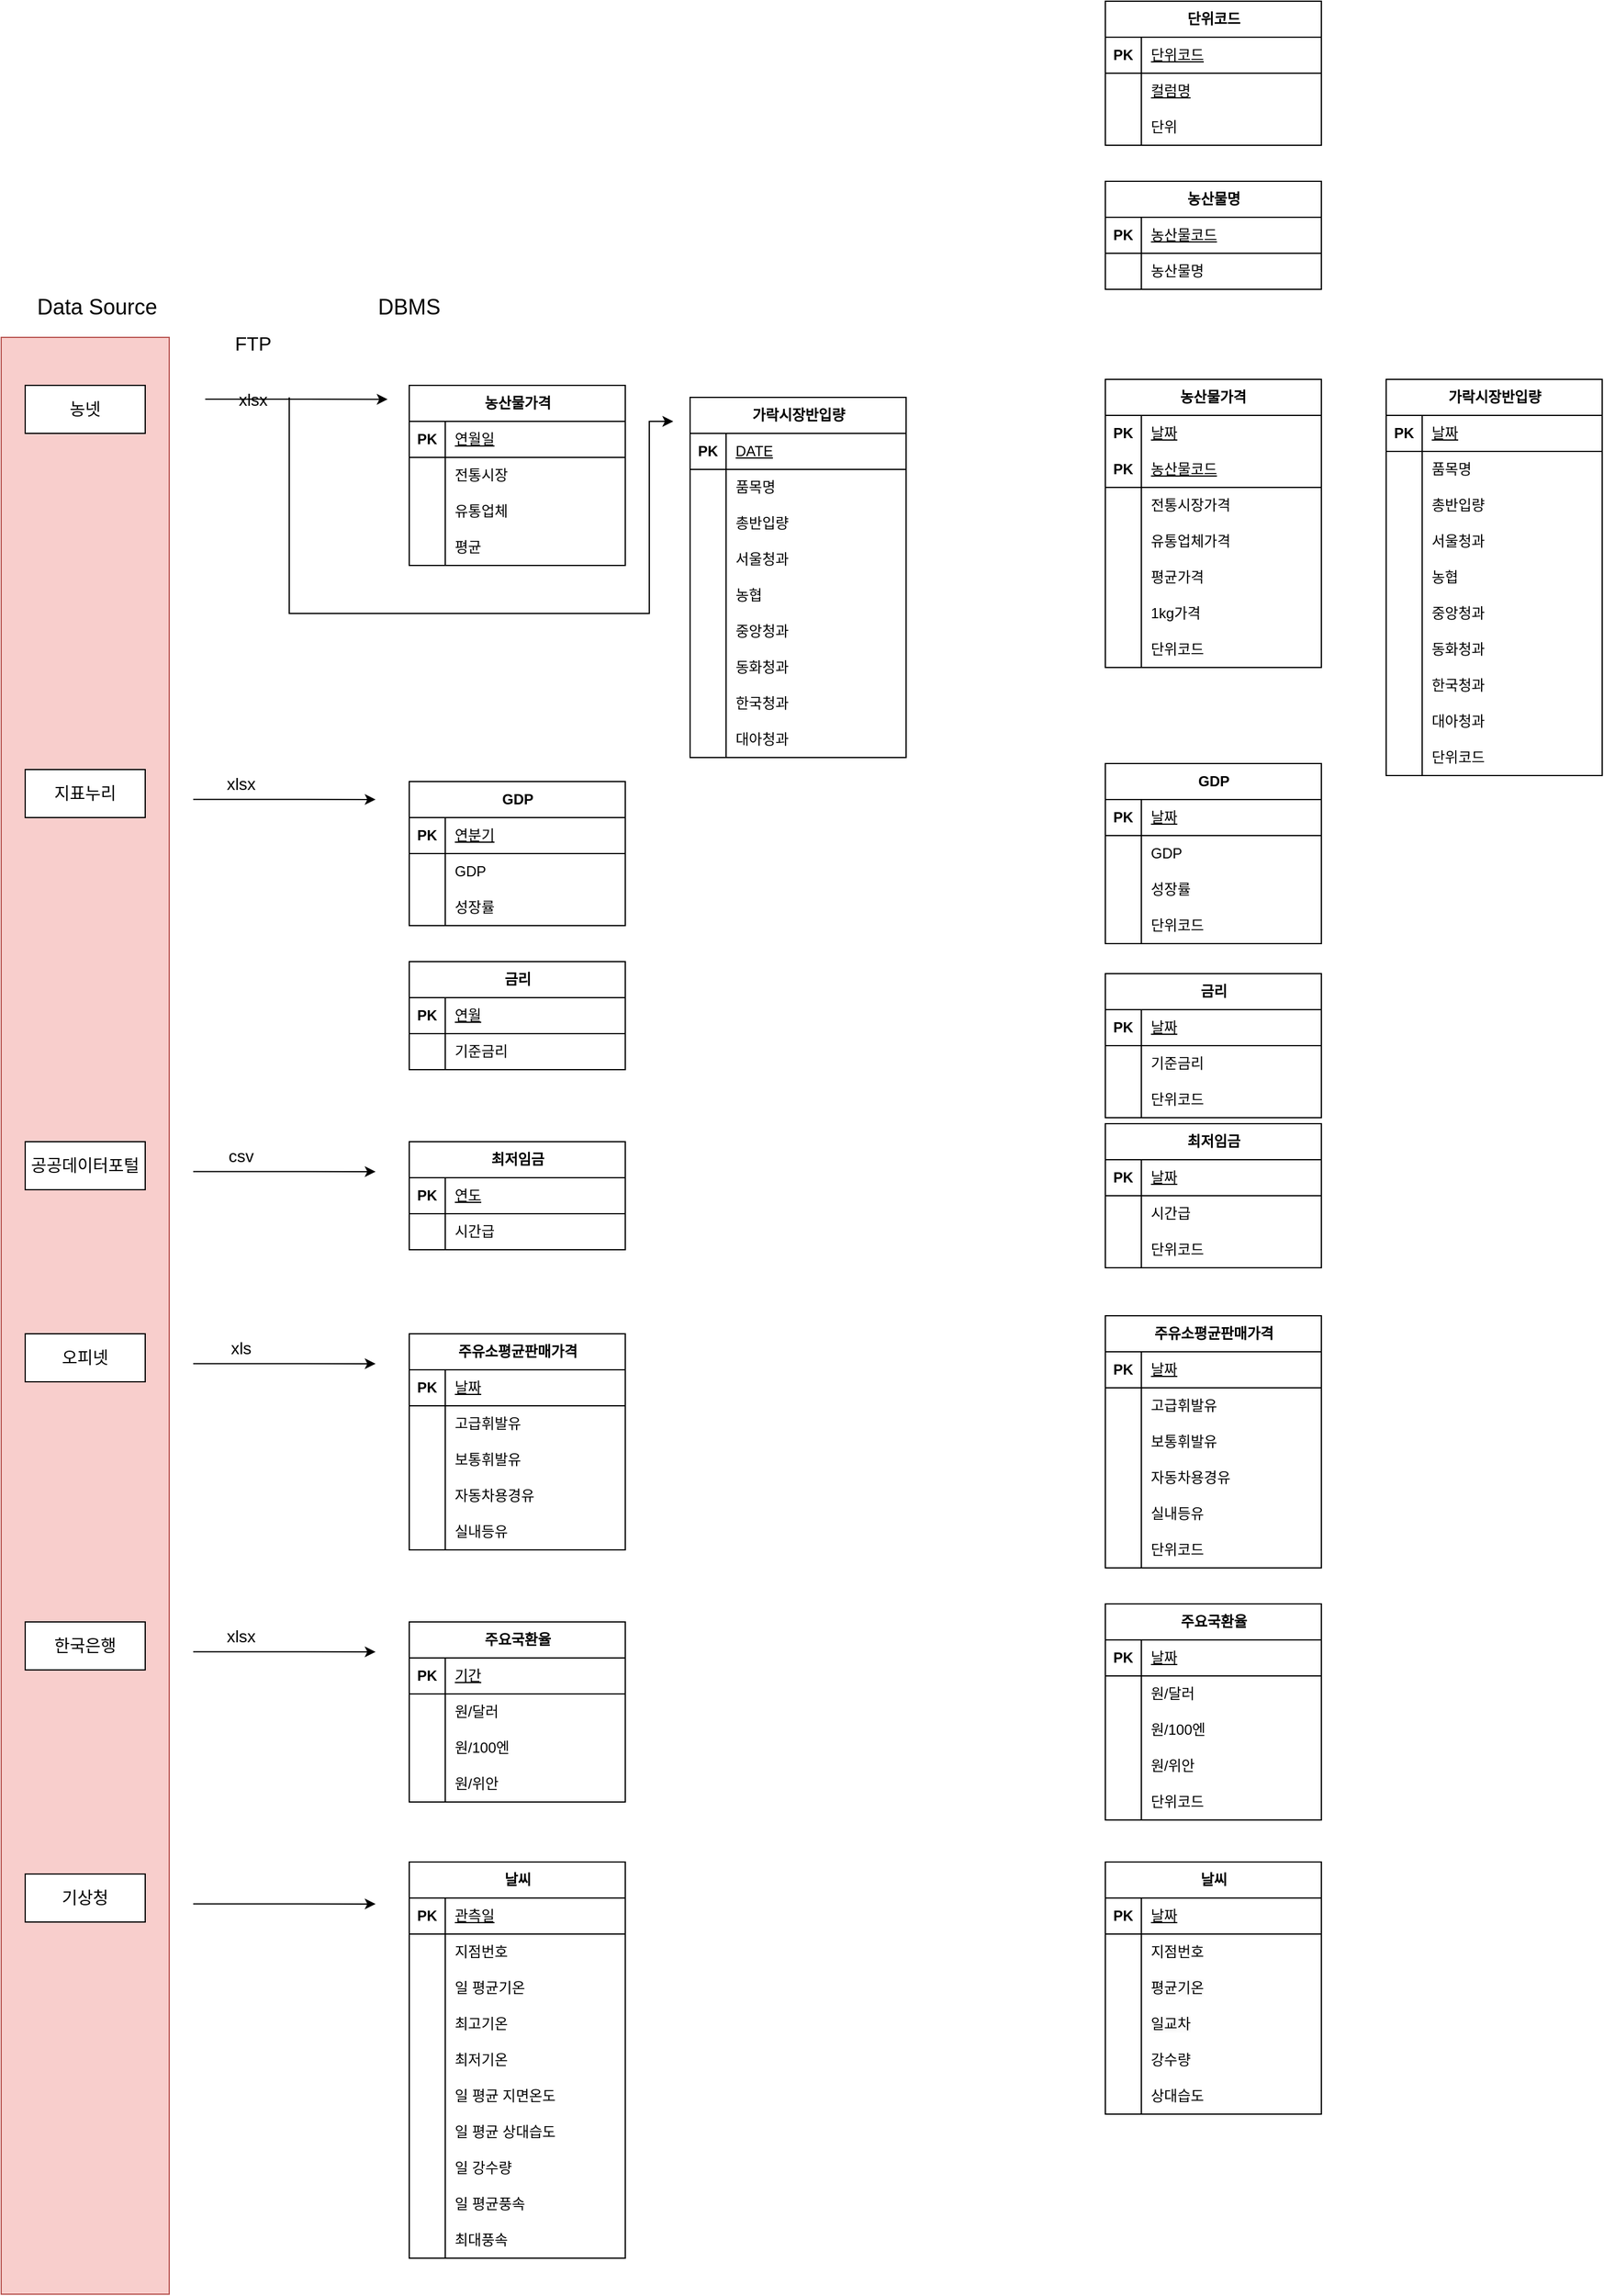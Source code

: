 <mxfile version="25.0.3">
  <diagram name="페이지-1" id="UrncTGbz2zVzJqGSXJnr">
    <mxGraphModel dx="1047" dy="2222" grid="1" gridSize="10" guides="1" tooltips="1" connect="1" arrows="1" fold="1" page="1" pageScale="1" pageWidth="827" pageHeight="1169" math="0" shadow="0">
      <root>
        <mxCell id="0" />
        <mxCell id="1" parent="0" />
        <mxCell id="2qV0UnYqmg464cpa1qo9-237" value="" style="rounded=0;whiteSpace=wrap;html=1;fillColor=#f8cecc;strokeColor=#b85450;" vertex="1" parent="1">
          <mxGeometry x="20" y="120" width="140" height="1630" as="geometry" />
        </mxCell>
        <mxCell id="l2ALx_PWEpJrbkAXeHeF-2" value="Data Source" style="text;html=1;align=center;verticalAlign=middle;whiteSpace=wrap;rounded=0;fontSize=18;" parent="1" vertex="1">
          <mxGeometry x="40" y="80" width="120" height="30" as="geometry" />
        </mxCell>
        <mxCell id="l2ALx_PWEpJrbkAXeHeF-4" value="" style="endArrow=classic;html=1;rounded=0;entryX=0;entryY=1;entryDx=0;entryDy=0;" parent="1" edge="1">
          <mxGeometry width="50" height="50" relative="1" as="geometry">
            <mxPoint x="190" y="171.48" as="sourcePoint" />
            <mxPoint x="342.0" y="171.61" as="targetPoint" />
          </mxGeometry>
        </mxCell>
        <mxCell id="l2ALx_PWEpJrbkAXeHeF-5" value="FTP" style="text;html=1;align=center;verticalAlign=middle;whiteSpace=wrap;rounded=0;fontSize=16;" parent="1" vertex="1">
          <mxGeometry x="200" y="110" width="60" height="30" as="geometry" />
        </mxCell>
        <mxCell id="l2ALx_PWEpJrbkAXeHeF-13" value="DBMS" style="text;align=center;verticalAlign=middle;whiteSpace=wrap;rounded=0;fontSize=18;html=1;" parent="1" vertex="1">
          <mxGeometry x="300" y="80" width="120" height="30" as="geometry" />
        </mxCell>
        <mxCell id="2qV0UnYqmg464cpa1qo9-35" value="&lt;span style=&quot;background-color: initial;&quot;&gt;xlsx&lt;/span&gt;" style="text;html=1;align=center;verticalAlign=middle;whiteSpace=wrap;rounded=0;fontSize=14;" vertex="1" parent="1">
          <mxGeometry x="200" y="160" width="60" height="24.13" as="geometry" />
        </mxCell>
        <mxCell id="2qV0UnYqmg464cpa1qo9-62" value="농산물가격" style="shape=table;startSize=30;container=1;collapsible=1;childLayout=tableLayout;fixedRows=1;rowLines=0;fontStyle=1;align=center;resizeLast=1;html=1;" vertex="1" parent="1">
          <mxGeometry x="360" y="160" width="180" height="150" as="geometry" />
        </mxCell>
        <mxCell id="2qV0UnYqmg464cpa1qo9-63" value="" style="shape=tableRow;horizontal=0;startSize=0;swimlaneHead=0;swimlaneBody=0;fillColor=none;collapsible=0;dropTarget=0;points=[[0,0.5],[1,0.5]];portConstraint=eastwest;top=0;left=0;right=0;bottom=1;" vertex="1" parent="2qV0UnYqmg464cpa1qo9-62">
          <mxGeometry y="30" width="180" height="30" as="geometry" />
        </mxCell>
        <mxCell id="2qV0UnYqmg464cpa1qo9-64" value="PK" style="shape=partialRectangle;connectable=0;fillColor=none;top=0;left=0;bottom=0;right=0;fontStyle=1;overflow=hidden;whiteSpace=wrap;html=1;" vertex="1" parent="2qV0UnYqmg464cpa1qo9-63">
          <mxGeometry width="30" height="30" as="geometry">
            <mxRectangle width="30" height="30" as="alternateBounds" />
          </mxGeometry>
        </mxCell>
        <mxCell id="2qV0UnYqmg464cpa1qo9-65" value="&lt;span style=&quot;font-weight: 400;&quot;&gt;연월일&lt;/span&gt;" style="shape=partialRectangle;connectable=0;fillColor=none;top=0;left=0;bottom=0;right=0;align=left;spacingLeft=6;fontStyle=5;overflow=hidden;whiteSpace=wrap;html=1;" vertex="1" parent="2qV0UnYqmg464cpa1qo9-63">
          <mxGeometry x="30" width="150" height="30" as="geometry">
            <mxRectangle width="150" height="30" as="alternateBounds" />
          </mxGeometry>
        </mxCell>
        <mxCell id="2qV0UnYqmg464cpa1qo9-66" value="" style="shape=tableRow;horizontal=0;startSize=0;swimlaneHead=0;swimlaneBody=0;fillColor=none;collapsible=0;dropTarget=0;points=[[0,0.5],[1,0.5]];portConstraint=eastwest;top=0;left=0;right=0;bottom=0;" vertex="1" parent="2qV0UnYqmg464cpa1qo9-62">
          <mxGeometry y="60" width="180" height="30" as="geometry" />
        </mxCell>
        <mxCell id="2qV0UnYqmg464cpa1qo9-67" value="" style="shape=partialRectangle;connectable=0;fillColor=none;top=0;left=0;bottom=0;right=0;editable=1;overflow=hidden;whiteSpace=wrap;html=1;" vertex="1" parent="2qV0UnYqmg464cpa1qo9-66">
          <mxGeometry width="30" height="30" as="geometry">
            <mxRectangle width="30" height="30" as="alternateBounds" />
          </mxGeometry>
        </mxCell>
        <mxCell id="2qV0UnYqmg464cpa1qo9-68" value="전통시장" style="shape=partialRectangle;connectable=0;fillColor=none;top=0;left=0;bottom=0;right=0;align=left;spacingLeft=6;overflow=hidden;whiteSpace=wrap;html=1;" vertex="1" parent="2qV0UnYqmg464cpa1qo9-66">
          <mxGeometry x="30" width="150" height="30" as="geometry">
            <mxRectangle width="150" height="30" as="alternateBounds" />
          </mxGeometry>
        </mxCell>
        <mxCell id="2qV0UnYqmg464cpa1qo9-69" value="" style="shape=tableRow;horizontal=0;startSize=0;swimlaneHead=0;swimlaneBody=0;fillColor=none;collapsible=0;dropTarget=0;points=[[0,0.5],[1,0.5]];portConstraint=eastwest;top=0;left=0;right=0;bottom=0;" vertex="1" parent="2qV0UnYqmg464cpa1qo9-62">
          <mxGeometry y="90" width="180" height="30" as="geometry" />
        </mxCell>
        <mxCell id="2qV0UnYqmg464cpa1qo9-70" value="" style="shape=partialRectangle;connectable=0;fillColor=none;top=0;left=0;bottom=0;right=0;editable=1;overflow=hidden;whiteSpace=wrap;html=1;" vertex="1" parent="2qV0UnYqmg464cpa1qo9-69">
          <mxGeometry width="30" height="30" as="geometry">
            <mxRectangle width="30" height="30" as="alternateBounds" />
          </mxGeometry>
        </mxCell>
        <mxCell id="2qV0UnYqmg464cpa1qo9-71" value="유통업체" style="shape=partialRectangle;connectable=0;fillColor=none;top=0;left=0;bottom=0;right=0;align=left;spacingLeft=6;overflow=hidden;whiteSpace=wrap;html=1;" vertex="1" parent="2qV0UnYqmg464cpa1qo9-69">
          <mxGeometry x="30" width="150" height="30" as="geometry">
            <mxRectangle width="150" height="30" as="alternateBounds" />
          </mxGeometry>
        </mxCell>
        <mxCell id="2qV0UnYqmg464cpa1qo9-495" value="" style="shape=tableRow;horizontal=0;startSize=0;swimlaneHead=0;swimlaneBody=0;fillColor=none;collapsible=0;dropTarget=0;points=[[0,0.5],[1,0.5]];portConstraint=eastwest;top=0;left=0;right=0;bottom=0;" vertex="1" parent="2qV0UnYqmg464cpa1qo9-62">
          <mxGeometry y="120" width="180" height="30" as="geometry" />
        </mxCell>
        <mxCell id="2qV0UnYqmg464cpa1qo9-496" value="" style="shape=partialRectangle;connectable=0;fillColor=none;top=0;left=0;bottom=0;right=0;editable=1;overflow=hidden;whiteSpace=wrap;html=1;" vertex="1" parent="2qV0UnYqmg464cpa1qo9-495">
          <mxGeometry width="30" height="30" as="geometry">
            <mxRectangle width="30" height="30" as="alternateBounds" />
          </mxGeometry>
        </mxCell>
        <mxCell id="2qV0UnYqmg464cpa1qo9-497" value="평균" style="shape=partialRectangle;connectable=0;fillColor=none;top=0;left=0;bottom=0;right=0;align=left;spacingLeft=6;overflow=hidden;whiteSpace=wrap;html=1;" vertex="1" parent="2qV0UnYqmg464cpa1qo9-495">
          <mxGeometry x="30" width="150" height="30" as="geometry">
            <mxRectangle width="150" height="30" as="alternateBounds" />
          </mxGeometry>
        </mxCell>
        <mxCell id="2qV0UnYqmg464cpa1qo9-76" value="가락시장반입량" style="shape=table;startSize=30;container=1;collapsible=1;childLayout=tableLayout;fixedRows=1;rowLines=0;fontStyle=1;align=center;resizeLast=1;html=1;" vertex="1" parent="1">
          <mxGeometry x="594" y="170" width="180" height="300" as="geometry" />
        </mxCell>
        <mxCell id="2qV0UnYqmg464cpa1qo9-238" value="" style="shape=tableRow;horizontal=0;startSize=0;swimlaneHead=0;swimlaneBody=0;fillColor=none;collapsible=0;dropTarget=0;points=[[0,0.5],[1,0.5]];portConstraint=eastwest;top=0;left=0;right=0;bottom=1;" vertex="1" parent="2qV0UnYqmg464cpa1qo9-76">
          <mxGeometry y="30" width="180" height="30" as="geometry" />
        </mxCell>
        <mxCell id="2qV0UnYqmg464cpa1qo9-239" value="PK" style="shape=partialRectangle;connectable=0;fillColor=none;top=0;left=0;bottom=0;right=0;fontStyle=1;overflow=hidden;whiteSpace=wrap;html=1;" vertex="1" parent="2qV0UnYqmg464cpa1qo9-238">
          <mxGeometry width="30" height="30" as="geometry">
            <mxRectangle width="30" height="30" as="alternateBounds" />
          </mxGeometry>
        </mxCell>
        <mxCell id="2qV0UnYqmg464cpa1qo9-240" value="&lt;span style=&quot;font-weight: 400;&quot;&gt;DATE&lt;/span&gt;" style="shape=partialRectangle;connectable=0;fillColor=none;top=0;left=0;bottom=0;right=0;align=left;spacingLeft=6;fontStyle=5;overflow=hidden;whiteSpace=wrap;html=1;" vertex="1" parent="2qV0UnYqmg464cpa1qo9-238">
          <mxGeometry x="30" width="150" height="30" as="geometry">
            <mxRectangle width="150" height="30" as="alternateBounds" />
          </mxGeometry>
        </mxCell>
        <mxCell id="2qV0UnYqmg464cpa1qo9-80" value="" style="shape=tableRow;horizontal=0;startSize=0;swimlaneHead=0;swimlaneBody=0;fillColor=none;collapsible=0;dropTarget=0;points=[[0,0.5],[1,0.5]];portConstraint=eastwest;top=0;left=0;right=0;bottom=0;" vertex="1" parent="2qV0UnYqmg464cpa1qo9-76">
          <mxGeometry y="60" width="180" height="30" as="geometry" />
        </mxCell>
        <mxCell id="2qV0UnYqmg464cpa1qo9-81" value="" style="shape=partialRectangle;connectable=0;fillColor=none;top=0;left=0;bottom=0;right=0;editable=1;overflow=hidden;whiteSpace=wrap;html=1;" vertex="1" parent="2qV0UnYqmg464cpa1qo9-80">
          <mxGeometry width="30" height="30" as="geometry">
            <mxRectangle width="30" height="30" as="alternateBounds" />
          </mxGeometry>
        </mxCell>
        <mxCell id="2qV0UnYqmg464cpa1qo9-82" value="품목명" style="shape=partialRectangle;connectable=0;fillColor=none;top=0;left=0;bottom=0;right=0;align=left;spacingLeft=6;overflow=hidden;whiteSpace=wrap;html=1;" vertex="1" parent="2qV0UnYqmg464cpa1qo9-80">
          <mxGeometry x="30" width="150" height="30" as="geometry">
            <mxRectangle width="150" height="30" as="alternateBounds" />
          </mxGeometry>
        </mxCell>
        <mxCell id="2qV0UnYqmg464cpa1qo9-83" value="" style="shape=tableRow;horizontal=0;startSize=0;swimlaneHead=0;swimlaneBody=0;fillColor=none;collapsible=0;dropTarget=0;points=[[0,0.5],[1,0.5]];portConstraint=eastwest;top=0;left=0;right=0;bottom=0;" vertex="1" parent="2qV0UnYqmg464cpa1qo9-76">
          <mxGeometry y="90" width="180" height="30" as="geometry" />
        </mxCell>
        <mxCell id="2qV0UnYqmg464cpa1qo9-84" value="" style="shape=partialRectangle;connectable=0;fillColor=none;top=0;left=0;bottom=0;right=0;editable=1;overflow=hidden;whiteSpace=wrap;html=1;" vertex="1" parent="2qV0UnYqmg464cpa1qo9-83">
          <mxGeometry width="30" height="30" as="geometry">
            <mxRectangle width="30" height="30" as="alternateBounds" />
          </mxGeometry>
        </mxCell>
        <mxCell id="2qV0UnYqmg464cpa1qo9-85" value="총반입량" style="shape=partialRectangle;connectable=0;fillColor=none;top=0;left=0;bottom=0;right=0;align=left;spacingLeft=6;overflow=hidden;whiteSpace=wrap;html=1;" vertex="1" parent="2qV0UnYqmg464cpa1qo9-83">
          <mxGeometry x="30" width="150" height="30" as="geometry">
            <mxRectangle width="150" height="30" as="alternateBounds" />
          </mxGeometry>
        </mxCell>
        <mxCell id="2qV0UnYqmg464cpa1qo9-86" value="" style="shape=tableRow;horizontal=0;startSize=0;swimlaneHead=0;swimlaneBody=0;fillColor=none;collapsible=0;dropTarget=0;points=[[0,0.5],[1,0.5]];portConstraint=eastwest;top=0;left=0;right=0;bottom=0;" vertex="1" parent="2qV0UnYqmg464cpa1qo9-76">
          <mxGeometry y="120" width="180" height="30" as="geometry" />
        </mxCell>
        <mxCell id="2qV0UnYqmg464cpa1qo9-87" value="" style="shape=partialRectangle;connectable=0;fillColor=none;top=0;left=0;bottom=0;right=0;editable=1;overflow=hidden;whiteSpace=wrap;html=1;" vertex="1" parent="2qV0UnYqmg464cpa1qo9-86">
          <mxGeometry width="30" height="30" as="geometry">
            <mxRectangle width="30" height="30" as="alternateBounds" />
          </mxGeometry>
        </mxCell>
        <mxCell id="2qV0UnYqmg464cpa1qo9-88" value="서울청과" style="shape=partialRectangle;connectable=0;fillColor=none;top=0;left=0;bottom=0;right=0;align=left;spacingLeft=6;overflow=hidden;whiteSpace=wrap;html=1;" vertex="1" parent="2qV0UnYqmg464cpa1qo9-86">
          <mxGeometry x="30" width="150" height="30" as="geometry">
            <mxRectangle width="150" height="30" as="alternateBounds" />
          </mxGeometry>
        </mxCell>
        <mxCell id="2qV0UnYqmg464cpa1qo9-89" value="" style="shape=tableRow;horizontal=0;startSize=0;swimlaneHead=0;swimlaneBody=0;fillColor=none;collapsible=0;dropTarget=0;points=[[0,0.5],[1,0.5]];portConstraint=eastwest;top=0;left=0;right=0;bottom=0;" vertex="1" parent="2qV0UnYqmg464cpa1qo9-76">
          <mxGeometry y="150" width="180" height="30" as="geometry" />
        </mxCell>
        <mxCell id="2qV0UnYqmg464cpa1qo9-90" value="" style="shape=partialRectangle;connectable=0;fillColor=none;top=0;left=0;bottom=0;right=0;editable=1;overflow=hidden;whiteSpace=wrap;html=1;" vertex="1" parent="2qV0UnYqmg464cpa1qo9-89">
          <mxGeometry width="30" height="30" as="geometry">
            <mxRectangle width="30" height="30" as="alternateBounds" />
          </mxGeometry>
        </mxCell>
        <mxCell id="2qV0UnYqmg464cpa1qo9-91" value="농협" style="shape=partialRectangle;connectable=0;fillColor=none;top=0;left=0;bottom=0;right=0;align=left;spacingLeft=6;overflow=hidden;whiteSpace=wrap;html=1;" vertex="1" parent="2qV0UnYqmg464cpa1qo9-89">
          <mxGeometry x="30" width="150" height="30" as="geometry">
            <mxRectangle width="150" height="30" as="alternateBounds" />
          </mxGeometry>
        </mxCell>
        <mxCell id="2qV0UnYqmg464cpa1qo9-92" value="" style="shape=tableRow;horizontal=0;startSize=0;swimlaneHead=0;swimlaneBody=0;fillColor=none;collapsible=0;dropTarget=0;points=[[0,0.5],[1,0.5]];portConstraint=eastwest;top=0;left=0;right=0;bottom=0;" vertex="1" parent="2qV0UnYqmg464cpa1qo9-76">
          <mxGeometry y="180" width="180" height="30" as="geometry" />
        </mxCell>
        <mxCell id="2qV0UnYqmg464cpa1qo9-93" value="" style="shape=partialRectangle;connectable=0;fillColor=none;top=0;left=0;bottom=0;right=0;editable=1;overflow=hidden;whiteSpace=wrap;html=1;" vertex="1" parent="2qV0UnYqmg464cpa1qo9-92">
          <mxGeometry width="30" height="30" as="geometry">
            <mxRectangle width="30" height="30" as="alternateBounds" />
          </mxGeometry>
        </mxCell>
        <mxCell id="2qV0UnYqmg464cpa1qo9-94" value="중앙청과" style="shape=partialRectangle;connectable=0;fillColor=none;top=0;left=0;bottom=0;right=0;align=left;spacingLeft=6;overflow=hidden;whiteSpace=wrap;html=1;" vertex="1" parent="2qV0UnYqmg464cpa1qo9-92">
          <mxGeometry x="30" width="150" height="30" as="geometry">
            <mxRectangle width="150" height="30" as="alternateBounds" />
          </mxGeometry>
        </mxCell>
        <mxCell id="2qV0UnYqmg464cpa1qo9-95" value="" style="shape=tableRow;horizontal=0;startSize=0;swimlaneHead=0;swimlaneBody=0;fillColor=none;collapsible=0;dropTarget=0;points=[[0,0.5],[1,0.5]];portConstraint=eastwest;top=0;left=0;right=0;bottom=0;" vertex="1" parent="2qV0UnYqmg464cpa1qo9-76">
          <mxGeometry y="210" width="180" height="30" as="geometry" />
        </mxCell>
        <mxCell id="2qV0UnYqmg464cpa1qo9-96" value="" style="shape=partialRectangle;connectable=0;fillColor=none;top=0;left=0;bottom=0;right=0;editable=1;overflow=hidden;whiteSpace=wrap;html=1;" vertex="1" parent="2qV0UnYqmg464cpa1qo9-95">
          <mxGeometry width="30" height="30" as="geometry">
            <mxRectangle width="30" height="30" as="alternateBounds" />
          </mxGeometry>
        </mxCell>
        <mxCell id="2qV0UnYqmg464cpa1qo9-97" value="동화청과" style="shape=partialRectangle;connectable=0;fillColor=none;top=0;left=0;bottom=0;right=0;align=left;spacingLeft=6;overflow=hidden;whiteSpace=wrap;html=1;" vertex="1" parent="2qV0UnYqmg464cpa1qo9-95">
          <mxGeometry x="30" width="150" height="30" as="geometry">
            <mxRectangle width="150" height="30" as="alternateBounds" />
          </mxGeometry>
        </mxCell>
        <mxCell id="2qV0UnYqmg464cpa1qo9-98" value="" style="shape=tableRow;horizontal=0;startSize=0;swimlaneHead=0;swimlaneBody=0;fillColor=none;collapsible=0;dropTarget=0;points=[[0,0.5],[1,0.5]];portConstraint=eastwest;top=0;left=0;right=0;bottom=0;" vertex="1" parent="2qV0UnYqmg464cpa1qo9-76">
          <mxGeometry y="240" width="180" height="30" as="geometry" />
        </mxCell>
        <mxCell id="2qV0UnYqmg464cpa1qo9-99" value="" style="shape=partialRectangle;connectable=0;fillColor=none;top=0;left=0;bottom=0;right=0;editable=1;overflow=hidden;whiteSpace=wrap;html=1;" vertex="1" parent="2qV0UnYqmg464cpa1qo9-98">
          <mxGeometry width="30" height="30" as="geometry">
            <mxRectangle width="30" height="30" as="alternateBounds" />
          </mxGeometry>
        </mxCell>
        <mxCell id="2qV0UnYqmg464cpa1qo9-100" value="한국청과" style="shape=partialRectangle;connectable=0;fillColor=none;top=0;left=0;bottom=0;right=0;align=left;spacingLeft=6;overflow=hidden;whiteSpace=wrap;html=1;" vertex="1" parent="2qV0UnYqmg464cpa1qo9-98">
          <mxGeometry x="30" width="150" height="30" as="geometry">
            <mxRectangle width="150" height="30" as="alternateBounds" />
          </mxGeometry>
        </mxCell>
        <mxCell id="2qV0UnYqmg464cpa1qo9-101" value="" style="shape=tableRow;horizontal=0;startSize=0;swimlaneHead=0;swimlaneBody=0;fillColor=none;collapsible=0;dropTarget=0;points=[[0,0.5],[1,0.5]];portConstraint=eastwest;top=0;left=0;right=0;bottom=0;" vertex="1" parent="2qV0UnYqmg464cpa1qo9-76">
          <mxGeometry y="270" width="180" height="30" as="geometry" />
        </mxCell>
        <mxCell id="2qV0UnYqmg464cpa1qo9-102" value="" style="shape=partialRectangle;connectable=0;fillColor=none;top=0;left=0;bottom=0;right=0;editable=1;overflow=hidden;whiteSpace=wrap;html=1;" vertex="1" parent="2qV0UnYqmg464cpa1qo9-101">
          <mxGeometry width="30" height="30" as="geometry">
            <mxRectangle width="30" height="30" as="alternateBounds" />
          </mxGeometry>
        </mxCell>
        <mxCell id="2qV0UnYqmg464cpa1qo9-103" value="대아청과" style="shape=partialRectangle;connectable=0;fillColor=none;top=0;left=0;bottom=0;right=0;align=left;spacingLeft=6;overflow=hidden;whiteSpace=wrap;html=1;" vertex="1" parent="2qV0UnYqmg464cpa1qo9-101">
          <mxGeometry x="30" width="150" height="30" as="geometry">
            <mxRectangle width="150" height="30" as="alternateBounds" />
          </mxGeometry>
        </mxCell>
        <mxCell id="2qV0UnYqmg464cpa1qo9-104" value="" style="group" vertex="1" connectable="0" parent="1">
          <mxGeometry x="40" y="480" width="292.0" height="40" as="geometry" />
        </mxCell>
        <mxCell id="2qV0UnYqmg464cpa1qo9-34" value="" style="endArrow=classic;html=1;rounded=0;entryX=0;entryY=1;entryDx=0;entryDy=0;" edge="1" parent="2qV0UnYqmg464cpa1qo9-104">
          <mxGeometry width="50" height="50" relative="1" as="geometry">
            <mxPoint x="140" y="24.82" as="sourcePoint" />
            <mxPoint x="292.0" y="24.95" as="targetPoint" />
          </mxGeometry>
        </mxCell>
        <mxCell id="2qV0UnYqmg464cpa1qo9-37" value="&lt;span style=&quot;background-color: initial;&quot;&gt;xlsx&lt;/span&gt;" style="text;html=1;align=center;verticalAlign=middle;whiteSpace=wrap;rounded=0;fontSize=14;" vertex="1" parent="2qV0UnYqmg464cpa1qo9-104">
          <mxGeometry x="150" width="60" height="24.13" as="geometry" />
        </mxCell>
        <mxCell id="2qV0UnYqmg464cpa1qo9-129" value="&lt;span style=&quot;font-size: 14px;&quot;&gt;지표누리&lt;/span&gt;" style="whiteSpace=wrap;html=1;align=center;" vertex="1" parent="2qV0UnYqmg464cpa1qo9-104">
          <mxGeometry width="100" height="40" as="geometry" />
        </mxCell>
        <mxCell id="2qV0UnYqmg464cpa1qo9-106" value="GDP" style="shape=table;startSize=30;container=1;collapsible=1;childLayout=tableLayout;fixedRows=1;rowLines=0;fontStyle=1;align=center;resizeLast=1;html=1;" vertex="1" parent="1">
          <mxGeometry x="360" y="490" width="180" height="120" as="geometry" />
        </mxCell>
        <mxCell id="2qV0UnYqmg464cpa1qo9-107" value="" style="shape=tableRow;horizontal=0;startSize=0;swimlaneHead=0;swimlaneBody=0;fillColor=none;collapsible=0;dropTarget=0;points=[[0,0.5],[1,0.5]];portConstraint=eastwest;top=0;left=0;right=0;bottom=1;" vertex="1" parent="2qV0UnYqmg464cpa1qo9-106">
          <mxGeometry y="30" width="180" height="30" as="geometry" />
        </mxCell>
        <mxCell id="2qV0UnYqmg464cpa1qo9-108" value="PK" style="shape=partialRectangle;connectable=0;fillColor=none;top=0;left=0;bottom=0;right=0;fontStyle=1;overflow=hidden;whiteSpace=wrap;html=1;" vertex="1" parent="2qV0UnYqmg464cpa1qo9-107">
          <mxGeometry width="30" height="30" as="geometry">
            <mxRectangle width="30" height="30" as="alternateBounds" />
          </mxGeometry>
        </mxCell>
        <mxCell id="2qV0UnYqmg464cpa1qo9-109" value="&lt;span style=&quot;font-weight: 400;&quot;&gt;연분기&lt;/span&gt;" style="shape=partialRectangle;connectable=0;fillColor=none;top=0;left=0;bottom=0;right=0;align=left;spacingLeft=6;fontStyle=5;overflow=hidden;whiteSpace=wrap;html=1;" vertex="1" parent="2qV0UnYqmg464cpa1qo9-107">
          <mxGeometry x="30" width="150" height="30" as="geometry">
            <mxRectangle width="150" height="30" as="alternateBounds" />
          </mxGeometry>
        </mxCell>
        <mxCell id="2qV0UnYqmg464cpa1qo9-110" value="" style="shape=tableRow;horizontal=0;startSize=0;swimlaneHead=0;swimlaneBody=0;fillColor=none;collapsible=0;dropTarget=0;points=[[0,0.5],[1,0.5]];portConstraint=eastwest;top=0;left=0;right=0;bottom=0;" vertex="1" parent="2qV0UnYqmg464cpa1qo9-106">
          <mxGeometry y="60" width="180" height="30" as="geometry" />
        </mxCell>
        <mxCell id="2qV0UnYqmg464cpa1qo9-111" value="" style="shape=partialRectangle;connectable=0;fillColor=none;top=0;left=0;bottom=0;right=0;editable=1;overflow=hidden;whiteSpace=wrap;html=1;" vertex="1" parent="2qV0UnYqmg464cpa1qo9-110">
          <mxGeometry width="30" height="30" as="geometry">
            <mxRectangle width="30" height="30" as="alternateBounds" />
          </mxGeometry>
        </mxCell>
        <mxCell id="2qV0UnYqmg464cpa1qo9-112" value="GDP" style="shape=partialRectangle;connectable=0;fillColor=none;top=0;left=0;bottom=0;right=0;align=left;spacingLeft=6;overflow=hidden;whiteSpace=wrap;html=1;" vertex="1" parent="2qV0UnYqmg464cpa1qo9-110">
          <mxGeometry x="30" width="150" height="30" as="geometry">
            <mxRectangle width="150" height="30" as="alternateBounds" />
          </mxGeometry>
        </mxCell>
        <mxCell id="2qV0UnYqmg464cpa1qo9-113" value="" style="shape=tableRow;horizontal=0;startSize=0;swimlaneHead=0;swimlaneBody=0;fillColor=none;collapsible=0;dropTarget=0;points=[[0,0.5],[1,0.5]];portConstraint=eastwest;top=0;left=0;right=0;bottom=0;" vertex="1" parent="2qV0UnYqmg464cpa1qo9-106">
          <mxGeometry y="90" width="180" height="30" as="geometry" />
        </mxCell>
        <mxCell id="2qV0UnYqmg464cpa1qo9-114" value="" style="shape=partialRectangle;connectable=0;fillColor=none;top=0;left=0;bottom=0;right=0;editable=1;overflow=hidden;whiteSpace=wrap;html=1;" vertex="1" parent="2qV0UnYqmg464cpa1qo9-113">
          <mxGeometry width="30" height="30" as="geometry">
            <mxRectangle width="30" height="30" as="alternateBounds" />
          </mxGeometry>
        </mxCell>
        <mxCell id="2qV0UnYqmg464cpa1qo9-115" value="성장률" style="shape=partialRectangle;connectable=0;fillColor=none;top=0;left=0;bottom=0;right=0;align=left;spacingLeft=6;overflow=hidden;whiteSpace=wrap;html=1;" vertex="1" parent="2qV0UnYqmg464cpa1qo9-113">
          <mxGeometry x="30" width="150" height="30" as="geometry">
            <mxRectangle width="150" height="30" as="alternateBounds" />
          </mxGeometry>
        </mxCell>
        <mxCell id="2qV0UnYqmg464cpa1qo9-116" value="금리" style="shape=table;startSize=30;container=1;collapsible=1;childLayout=tableLayout;fixedRows=1;rowLines=0;fontStyle=1;align=center;resizeLast=1;html=1;" vertex="1" parent="1">
          <mxGeometry x="360" y="640" width="180" height="90" as="geometry" />
        </mxCell>
        <mxCell id="2qV0UnYqmg464cpa1qo9-117" value="" style="shape=tableRow;horizontal=0;startSize=0;swimlaneHead=0;swimlaneBody=0;fillColor=none;collapsible=0;dropTarget=0;points=[[0,0.5],[1,0.5]];portConstraint=eastwest;top=0;left=0;right=0;bottom=1;" vertex="1" parent="2qV0UnYqmg464cpa1qo9-116">
          <mxGeometry y="30" width="180" height="30" as="geometry" />
        </mxCell>
        <mxCell id="2qV0UnYqmg464cpa1qo9-118" value="PK" style="shape=partialRectangle;connectable=0;fillColor=none;top=0;left=0;bottom=0;right=0;fontStyle=1;overflow=hidden;whiteSpace=wrap;html=1;" vertex="1" parent="2qV0UnYqmg464cpa1qo9-117">
          <mxGeometry width="30" height="30" as="geometry">
            <mxRectangle width="30" height="30" as="alternateBounds" />
          </mxGeometry>
        </mxCell>
        <mxCell id="2qV0UnYqmg464cpa1qo9-119" value="&lt;span style=&quot;font-weight: 400;&quot;&gt;연월&lt;/span&gt;" style="shape=partialRectangle;connectable=0;fillColor=none;top=0;left=0;bottom=0;right=0;align=left;spacingLeft=6;fontStyle=5;overflow=hidden;whiteSpace=wrap;html=1;" vertex="1" parent="2qV0UnYqmg464cpa1qo9-117">
          <mxGeometry x="30" width="150" height="30" as="geometry">
            <mxRectangle width="150" height="30" as="alternateBounds" />
          </mxGeometry>
        </mxCell>
        <mxCell id="2qV0UnYqmg464cpa1qo9-120" value="" style="shape=tableRow;horizontal=0;startSize=0;swimlaneHead=0;swimlaneBody=0;fillColor=none;collapsible=0;dropTarget=0;points=[[0,0.5],[1,0.5]];portConstraint=eastwest;top=0;left=0;right=0;bottom=0;" vertex="1" parent="2qV0UnYqmg464cpa1qo9-116">
          <mxGeometry y="60" width="180" height="30" as="geometry" />
        </mxCell>
        <mxCell id="2qV0UnYqmg464cpa1qo9-121" value="" style="shape=partialRectangle;connectable=0;fillColor=none;top=0;left=0;bottom=0;right=0;editable=1;overflow=hidden;whiteSpace=wrap;html=1;" vertex="1" parent="2qV0UnYqmg464cpa1qo9-120">
          <mxGeometry width="30" height="30" as="geometry">
            <mxRectangle width="30" height="30" as="alternateBounds" />
          </mxGeometry>
        </mxCell>
        <mxCell id="2qV0UnYqmg464cpa1qo9-122" value="기준금리" style="shape=partialRectangle;connectable=0;fillColor=none;top=0;left=0;bottom=0;right=0;align=left;spacingLeft=6;overflow=hidden;whiteSpace=wrap;html=1;" vertex="1" parent="2qV0UnYqmg464cpa1qo9-120">
          <mxGeometry x="30" width="150" height="30" as="geometry">
            <mxRectangle width="150" height="30" as="alternateBounds" />
          </mxGeometry>
        </mxCell>
        <mxCell id="2qV0UnYqmg464cpa1qo9-131" value="&lt;span style=&quot;font-size: 14px;&quot;&gt;농넷&lt;/span&gt;" style="whiteSpace=wrap;html=1;align=center;" vertex="1" parent="1">
          <mxGeometry x="40" y="160" width="100" height="40" as="geometry" />
        </mxCell>
        <mxCell id="2qV0UnYqmg464cpa1qo9-132" value="" style="group" vertex="1" connectable="0" parent="1">
          <mxGeometry x="40" y="790" width="292.0" height="40" as="geometry" />
        </mxCell>
        <mxCell id="2qV0UnYqmg464cpa1qo9-133" value="" style="endArrow=classic;html=1;rounded=0;entryX=0;entryY=1;entryDx=0;entryDy=0;" edge="1" parent="2qV0UnYqmg464cpa1qo9-132">
          <mxGeometry width="50" height="50" relative="1" as="geometry">
            <mxPoint x="140" y="24.82" as="sourcePoint" />
            <mxPoint x="292.0" y="24.95" as="targetPoint" />
          </mxGeometry>
        </mxCell>
        <mxCell id="2qV0UnYqmg464cpa1qo9-134" value="csv" style="text;html=1;align=center;verticalAlign=middle;whiteSpace=wrap;rounded=0;fontSize=14;" vertex="1" parent="2qV0UnYqmg464cpa1qo9-132">
          <mxGeometry x="150" width="60" height="24.13" as="geometry" />
        </mxCell>
        <mxCell id="2qV0UnYqmg464cpa1qo9-135" value="&lt;span style=&quot;font-size: 14px;&quot;&gt;공공데이터포털&lt;/span&gt;" style="whiteSpace=wrap;html=1;align=center;" vertex="1" parent="2qV0UnYqmg464cpa1qo9-132">
          <mxGeometry width="100" height="40" as="geometry" />
        </mxCell>
        <mxCell id="2qV0UnYqmg464cpa1qo9-138" value="최저임금" style="shape=table;startSize=30;container=1;collapsible=1;childLayout=tableLayout;fixedRows=1;rowLines=0;fontStyle=1;align=center;resizeLast=1;html=1;" vertex="1" parent="1">
          <mxGeometry x="360" y="790" width="180" height="90" as="geometry" />
        </mxCell>
        <mxCell id="2qV0UnYqmg464cpa1qo9-139" value="" style="shape=tableRow;horizontal=0;startSize=0;swimlaneHead=0;swimlaneBody=0;fillColor=none;collapsible=0;dropTarget=0;points=[[0,0.5],[1,0.5]];portConstraint=eastwest;top=0;left=0;right=0;bottom=1;" vertex="1" parent="2qV0UnYqmg464cpa1qo9-138">
          <mxGeometry y="30" width="180" height="30" as="geometry" />
        </mxCell>
        <mxCell id="2qV0UnYqmg464cpa1qo9-140" value="PK" style="shape=partialRectangle;connectable=0;fillColor=none;top=0;left=0;bottom=0;right=0;fontStyle=1;overflow=hidden;whiteSpace=wrap;html=1;" vertex="1" parent="2qV0UnYqmg464cpa1qo9-139">
          <mxGeometry width="30" height="30" as="geometry">
            <mxRectangle width="30" height="30" as="alternateBounds" />
          </mxGeometry>
        </mxCell>
        <mxCell id="2qV0UnYqmg464cpa1qo9-141" value="&lt;span style=&quot;font-weight: 400;&quot;&gt;연도&lt;/span&gt;" style="shape=partialRectangle;connectable=0;fillColor=none;top=0;left=0;bottom=0;right=0;align=left;spacingLeft=6;fontStyle=5;overflow=hidden;whiteSpace=wrap;html=1;" vertex="1" parent="2qV0UnYqmg464cpa1qo9-139">
          <mxGeometry x="30" width="150" height="30" as="geometry">
            <mxRectangle width="150" height="30" as="alternateBounds" />
          </mxGeometry>
        </mxCell>
        <mxCell id="2qV0UnYqmg464cpa1qo9-142" value="" style="shape=tableRow;horizontal=0;startSize=0;swimlaneHead=0;swimlaneBody=0;fillColor=none;collapsible=0;dropTarget=0;points=[[0,0.5],[1,0.5]];portConstraint=eastwest;top=0;left=0;right=0;bottom=0;" vertex="1" parent="2qV0UnYqmg464cpa1qo9-138">
          <mxGeometry y="60" width="180" height="30" as="geometry" />
        </mxCell>
        <mxCell id="2qV0UnYqmg464cpa1qo9-143" value="" style="shape=partialRectangle;connectable=0;fillColor=none;top=0;left=0;bottom=0;right=0;editable=1;overflow=hidden;whiteSpace=wrap;html=1;" vertex="1" parent="2qV0UnYqmg464cpa1qo9-142">
          <mxGeometry width="30" height="30" as="geometry">
            <mxRectangle width="30" height="30" as="alternateBounds" />
          </mxGeometry>
        </mxCell>
        <mxCell id="2qV0UnYqmg464cpa1qo9-144" value="시간급" style="shape=partialRectangle;connectable=0;fillColor=none;top=0;left=0;bottom=0;right=0;align=left;spacingLeft=6;overflow=hidden;whiteSpace=wrap;html=1;" vertex="1" parent="2qV0UnYqmg464cpa1qo9-142">
          <mxGeometry x="30" width="150" height="30" as="geometry">
            <mxRectangle width="150" height="30" as="alternateBounds" />
          </mxGeometry>
        </mxCell>
        <mxCell id="2qV0UnYqmg464cpa1qo9-148" value="" style="group" vertex="1" connectable="0" parent="1">
          <mxGeometry x="40" y="950" width="292.0" height="40" as="geometry" />
        </mxCell>
        <mxCell id="2qV0UnYqmg464cpa1qo9-149" value="" style="endArrow=classic;html=1;rounded=0;entryX=0;entryY=1;entryDx=0;entryDy=0;" edge="1" parent="2qV0UnYqmg464cpa1qo9-148">
          <mxGeometry width="50" height="50" relative="1" as="geometry">
            <mxPoint x="140" y="24.82" as="sourcePoint" />
            <mxPoint x="292.0" y="24.95" as="targetPoint" />
          </mxGeometry>
        </mxCell>
        <mxCell id="2qV0UnYqmg464cpa1qo9-150" value="&lt;span style=&quot;background-color: initial;&quot;&gt;xls&lt;/span&gt;" style="text;html=1;align=center;verticalAlign=middle;whiteSpace=wrap;rounded=0;fontSize=14;" vertex="1" parent="2qV0UnYqmg464cpa1qo9-148">
          <mxGeometry x="150" width="60" height="24.13" as="geometry" />
        </mxCell>
        <mxCell id="2qV0UnYqmg464cpa1qo9-151" value="&lt;span style=&quot;font-size: 14px;&quot;&gt;오피넷&lt;/span&gt;" style="whiteSpace=wrap;html=1;align=center;" vertex="1" parent="2qV0UnYqmg464cpa1qo9-148">
          <mxGeometry width="100" height="40" as="geometry" />
        </mxCell>
        <mxCell id="2qV0UnYqmg464cpa1qo9-152" value="주유소평균판매가격" style="shape=table;startSize=30;container=1;collapsible=1;childLayout=tableLayout;fixedRows=1;rowLines=0;fontStyle=1;align=center;resizeLast=1;html=1;" vertex="1" parent="1">
          <mxGeometry x="360" y="950" width="180" height="180.0" as="geometry" />
        </mxCell>
        <mxCell id="2qV0UnYqmg464cpa1qo9-153" value="" style="shape=tableRow;horizontal=0;startSize=0;swimlaneHead=0;swimlaneBody=0;fillColor=none;collapsible=0;dropTarget=0;points=[[0,0.5],[1,0.5]];portConstraint=eastwest;top=0;left=0;right=0;bottom=1;" vertex="1" parent="2qV0UnYqmg464cpa1qo9-152">
          <mxGeometry y="30" width="180" height="30" as="geometry" />
        </mxCell>
        <mxCell id="2qV0UnYqmg464cpa1qo9-154" value="PK" style="shape=partialRectangle;connectable=0;fillColor=none;top=0;left=0;bottom=0;right=0;fontStyle=1;overflow=hidden;whiteSpace=wrap;html=1;" vertex="1" parent="2qV0UnYqmg464cpa1qo9-153">
          <mxGeometry width="30" height="30" as="geometry">
            <mxRectangle width="30" height="30" as="alternateBounds" />
          </mxGeometry>
        </mxCell>
        <mxCell id="2qV0UnYqmg464cpa1qo9-155" value="&lt;span style=&quot;font-weight: 400;&quot;&gt;날짜&lt;/span&gt;" style="shape=partialRectangle;connectable=0;fillColor=none;top=0;left=0;bottom=0;right=0;align=left;spacingLeft=6;fontStyle=5;overflow=hidden;whiteSpace=wrap;html=1;" vertex="1" parent="2qV0UnYqmg464cpa1qo9-153">
          <mxGeometry x="30" width="150" height="30" as="geometry">
            <mxRectangle width="150" height="30" as="alternateBounds" />
          </mxGeometry>
        </mxCell>
        <mxCell id="2qV0UnYqmg464cpa1qo9-156" value="" style="shape=tableRow;horizontal=0;startSize=0;swimlaneHead=0;swimlaneBody=0;fillColor=none;collapsible=0;dropTarget=0;points=[[0,0.5],[1,0.5]];portConstraint=eastwest;top=0;left=0;right=0;bottom=0;" vertex="1" parent="2qV0UnYqmg464cpa1qo9-152">
          <mxGeometry y="60" width="180" height="30" as="geometry" />
        </mxCell>
        <mxCell id="2qV0UnYqmg464cpa1qo9-157" value="" style="shape=partialRectangle;connectable=0;fillColor=none;top=0;left=0;bottom=0;right=0;editable=1;overflow=hidden;whiteSpace=wrap;html=1;" vertex="1" parent="2qV0UnYqmg464cpa1qo9-156">
          <mxGeometry width="30" height="30" as="geometry">
            <mxRectangle width="30" height="30" as="alternateBounds" />
          </mxGeometry>
        </mxCell>
        <mxCell id="2qV0UnYqmg464cpa1qo9-158" value="고급휘발유" style="shape=partialRectangle;connectable=0;fillColor=none;top=0;left=0;bottom=0;right=0;align=left;spacingLeft=6;overflow=hidden;whiteSpace=wrap;html=1;" vertex="1" parent="2qV0UnYqmg464cpa1qo9-156">
          <mxGeometry x="30" width="150" height="30" as="geometry">
            <mxRectangle width="150" height="30" as="alternateBounds" />
          </mxGeometry>
        </mxCell>
        <mxCell id="2qV0UnYqmg464cpa1qo9-159" value="" style="shape=tableRow;horizontal=0;startSize=0;swimlaneHead=0;swimlaneBody=0;fillColor=none;collapsible=0;dropTarget=0;points=[[0,0.5],[1,0.5]];portConstraint=eastwest;top=0;left=0;right=0;bottom=0;" vertex="1" parent="2qV0UnYqmg464cpa1qo9-152">
          <mxGeometry y="90" width="180" height="30" as="geometry" />
        </mxCell>
        <mxCell id="2qV0UnYqmg464cpa1qo9-160" value="" style="shape=partialRectangle;connectable=0;fillColor=none;top=0;left=0;bottom=0;right=0;editable=1;overflow=hidden;whiteSpace=wrap;html=1;" vertex="1" parent="2qV0UnYqmg464cpa1qo9-159">
          <mxGeometry width="30" height="30" as="geometry">
            <mxRectangle width="30" height="30" as="alternateBounds" />
          </mxGeometry>
        </mxCell>
        <mxCell id="2qV0UnYqmg464cpa1qo9-161" value="보통휘발유" style="shape=partialRectangle;connectable=0;fillColor=none;top=0;left=0;bottom=0;right=0;align=left;spacingLeft=6;overflow=hidden;whiteSpace=wrap;html=1;" vertex="1" parent="2qV0UnYqmg464cpa1qo9-159">
          <mxGeometry x="30" width="150" height="30" as="geometry">
            <mxRectangle width="150" height="30" as="alternateBounds" />
          </mxGeometry>
        </mxCell>
        <mxCell id="2qV0UnYqmg464cpa1qo9-162" value="" style="shape=tableRow;horizontal=0;startSize=0;swimlaneHead=0;swimlaneBody=0;fillColor=none;collapsible=0;dropTarget=0;points=[[0,0.5],[1,0.5]];portConstraint=eastwest;top=0;left=0;right=0;bottom=0;" vertex="1" parent="2qV0UnYqmg464cpa1qo9-152">
          <mxGeometry y="120" width="180" height="30" as="geometry" />
        </mxCell>
        <mxCell id="2qV0UnYqmg464cpa1qo9-163" value="" style="shape=partialRectangle;connectable=0;fillColor=none;top=0;left=0;bottom=0;right=0;editable=1;overflow=hidden;whiteSpace=wrap;html=1;" vertex="1" parent="2qV0UnYqmg464cpa1qo9-162">
          <mxGeometry width="30" height="30" as="geometry">
            <mxRectangle width="30" height="30" as="alternateBounds" />
          </mxGeometry>
        </mxCell>
        <mxCell id="2qV0UnYqmg464cpa1qo9-164" value="자동차용경유" style="shape=partialRectangle;connectable=0;fillColor=none;top=0;left=0;bottom=0;right=0;align=left;spacingLeft=6;overflow=hidden;whiteSpace=wrap;html=1;" vertex="1" parent="2qV0UnYqmg464cpa1qo9-162">
          <mxGeometry x="30" width="150" height="30" as="geometry">
            <mxRectangle width="150" height="30" as="alternateBounds" />
          </mxGeometry>
        </mxCell>
        <mxCell id="2qV0UnYqmg464cpa1qo9-165" value="" style="shape=tableRow;horizontal=0;startSize=0;swimlaneHead=0;swimlaneBody=0;fillColor=none;collapsible=0;dropTarget=0;points=[[0,0.5],[1,0.5]];portConstraint=eastwest;top=0;left=0;right=0;bottom=0;" vertex="1" parent="2qV0UnYqmg464cpa1qo9-152">
          <mxGeometry y="150" width="180" height="30" as="geometry" />
        </mxCell>
        <mxCell id="2qV0UnYqmg464cpa1qo9-166" value="" style="shape=partialRectangle;connectable=0;fillColor=none;top=0;left=0;bottom=0;right=0;editable=1;overflow=hidden;whiteSpace=wrap;html=1;" vertex="1" parent="2qV0UnYqmg464cpa1qo9-165">
          <mxGeometry width="30" height="30" as="geometry">
            <mxRectangle width="30" height="30" as="alternateBounds" />
          </mxGeometry>
        </mxCell>
        <mxCell id="2qV0UnYqmg464cpa1qo9-167" value="실내등유" style="shape=partialRectangle;connectable=0;fillColor=none;top=0;left=0;bottom=0;right=0;align=left;spacingLeft=6;overflow=hidden;whiteSpace=wrap;html=1;" vertex="1" parent="2qV0UnYqmg464cpa1qo9-165">
          <mxGeometry x="30" width="150" height="30" as="geometry">
            <mxRectangle width="150" height="30" as="alternateBounds" />
          </mxGeometry>
        </mxCell>
        <mxCell id="2qV0UnYqmg464cpa1qo9-188" value="" style="group" vertex="1" connectable="0" parent="1">
          <mxGeometry x="40" y="1190" width="500" height="150.0" as="geometry" />
        </mxCell>
        <mxCell id="2qV0UnYqmg464cpa1qo9-168" value="" style="group" vertex="1" connectable="0" parent="2qV0UnYqmg464cpa1qo9-188">
          <mxGeometry width="292.0" height="40" as="geometry" />
        </mxCell>
        <mxCell id="2qV0UnYqmg464cpa1qo9-169" value="" style="endArrow=classic;html=1;rounded=0;entryX=0;entryY=1;entryDx=0;entryDy=0;" edge="1" parent="2qV0UnYqmg464cpa1qo9-168">
          <mxGeometry width="50" height="50" relative="1" as="geometry">
            <mxPoint x="140" y="24.82" as="sourcePoint" />
            <mxPoint x="292.0" y="24.95" as="targetPoint" />
          </mxGeometry>
        </mxCell>
        <mxCell id="2qV0UnYqmg464cpa1qo9-170" value="&lt;span style=&quot;background-color: initial;&quot;&gt;xlsx&lt;/span&gt;" style="text;html=1;align=center;verticalAlign=middle;whiteSpace=wrap;rounded=0;fontSize=14;" vertex="1" parent="2qV0UnYqmg464cpa1qo9-168">
          <mxGeometry x="150" width="60" height="24.13" as="geometry" />
        </mxCell>
        <mxCell id="2qV0UnYqmg464cpa1qo9-171" value="&lt;span style=&quot;font-size: 14px;&quot;&gt;한국은행&lt;/span&gt;" style="whiteSpace=wrap;html=1;align=center;" vertex="1" parent="2qV0UnYqmg464cpa1qo9-168">
          <mxGeometry width="100" height="40" as="geometry" />
        </mxCell>
        <mxCell id="2qV0UnYqmg464cpa1qo9-172" value="주요국환율" style="shape=table;startSize=30;container=1;collapsible=1;childLayout=tableLayout;fixedRows=1;rowLines=0;fontStyle=1;align=center;resizeLast=1;html=1;" vertex="1" parent="2qV0UnYqmg464cpa1qo9-188">
          <mxGeometry x="320" width="180" height="150.0" as="geometry" />
        </mxCell>
        <mxCell id="2qV0UnYqmg464cpa1qo9-173" value="" style="shape=tableRow;horizontal=0;startSize=0;swimlaneHead=0;swimlaneBody=0;fillColor=none;collapsible=0;dropTarget=0;points=[[0,0.5],[1,0.5]];portConstraint=eastwest;top=0;left=0;right=0;bottom=1;" vertex="1" parent="2qV0UnYqmg464cpa1qo9-172">
          <mxGeometry y="30" width="180" height="30" as="geometry" />
        </mxCell>
        <mxCell id="2qV0UnYqmg464cpa1qo9-174" value="PK" style="shape=partialRectangle;connectable=0;fillColor=none;top=0;left=0;bottom=0;right=0;fontStyle=1;overflow=hidden;whiteSpace=wrap;html=1;" vertex="1" parent="2qV0UnYqmg464cpa1qo9-173">
          <mxGeometry width="30" height="30" as="geometry">
            <mxRectangle width="30" height="30" as="alternateBounds" />
          </mxGeometry>
        </mxCell>
        <mxCell id="2qV0UnYqmg464cpa1qo9-175" value="&lt;span style=&quot;font-weight: 400;&quot;&gt;기간&lt;/span&gt;" style="shape=partialRectangle;connectable=0;fillColor=none;top=0;left=0;bottom=0;right=0;align=left;spacingLeft=6;fontStyle=5;overflow=hidden;whiteSpace=wrap;html=1;" vertex="1" parent="2qV0UnYqmg464cpa1qo9-173">
          <mxGeometry x="30" width="150" height="30" as="geometry">
            <mxRectangle width="150" height="30" as="alternateBounds" />
          </mxGeometry>
        </mxCell>
        <mxCell id="2qV0UnYqmg464cpa1qo9-176" value="" style="shape=tableRow;horizontal=0;startSize=0;swimlaneHead=0;swimlaneBody=0;fillColor=none;collapsible=0;dropTarget=0;points=[[0,0.5],[1,0.5]];portConstraint=eastwest;top=0;left=0;right=0;bottom=0;" vertex="1" parent="2qV0UnYqmg464cpa1qo9-172">
          <mxGeometry y="60" width="180" height="30" as="geometry" />
        </mxCell>
        <mxCell id="2qV0UnYqmg464cpa1qo9-177" value="" style="shape=partialRectangle;connectable=0;fillColor=none;top=0;left=0;bottom=0;right=0;editable=1;overflow=hidden;whiteSpace=wrap;html=1;" vertex="1" parent="2qV0UnYqmg464cpa1qo9-176">
          <mxGeometry width="30" height="30" as="geometry">
            <mxRectangle width="30" height="30" as="alternateBounds" />
          </mxGeometry>
        </mxCell>
        <mxCell id="2qV0UnYqmg464cpa1qo9-178" value="원/달러" style="shape=partialRectangle;connectable=0;fillColor=none;top=0;left=0;bottom=0;right=0;align=left;spacingLeft=6;overflow=hidden;whiteSpace=wrap;html=1;" vertex="1" parent="2qV0UnYqmg464cpa1qo9-176">
          <mxGeometry x="30" width="150" height="30" as="geometry">
            <mxRectangle width="150" height="30" as="alternateBounds" />
          </mxGeometry>
        </mxCell>
        <mxCell id="2qV0UnYqmg464cpa1qo9-179" value="" style="shape=tableRow;horizontal=0;startSize=0;swimlaneHead=0;swimlaneBody=0;fillColor=none;collapsible=0;dropTarget=0;points=[[0,0.5],[1,0.5]];portConstraint=eastwest;top=0;left=0;right=0;bottom=0;" vertex="1" parent="2qV0UnYqmg464cpa1qo9-172">
          <mxGeometry y="90" width="180" height="30" as="geometry" />
        </mxCell>
        <mxCell id="2qV0UnYqmg464cpa1qo9-180" value="" style="shape=partialRectangle;connectable=0;fillColor=none;top=0;left=0;bottom=0;right=0;editable=1;overflow=hidden;whiteSpace=wrap;html=1;" vertex="1" parent="2qV0UnYqmg464cpa1qo9-179">
          <mxGeometry width="30" height="30" as="geometry">
            <mxRectangle width="30" height="30" as="alternateBounds" />
          </mxGeometry>
        </mxCell>
        <mxCell id="2qV0UnYqmg464cpa1qo9-181" value="원/100엔" style="shape=partialRectangle;connectable=0;fillColor=none;top=0;left=0;bottom=0;right=0;align=left;spacingLeft=6;overflow=hidden;whiteSpace=wrap;html=1;" vertex="1" parent="2qV0UnYqmg464cpa1qo9-179">
          <mxGeometry x="30" width="150" height="30" as="geometry">
            <mxRectangle width="150" height="30" as="alternateBounds" />
          </mxGeometry>
        </mxCell>
        <mxCell id="2qV0UnYqmg464cpa1qo9-182" value="" style="shape=tableRow;horizontal=0;startSize=0;swimlaneHead=0;swimlaneBody=0;fillColor=none;collapsible=0;dropTarget=0;points=[[0,0.5],[1,0.5]];portConstraint=eastwest;top=0;left=0;right=0;bottom=0;" vertex="1" parent="2qV0UnYqmg464cpa1qo9-172">
          <mxGeometry y="120" width="180" height="30" as="geometry" />
        </mxCell>
        <mxCell id="2qV0UnYqmg464cpa1qo9-183" value="" style="shape=partialRectangle;connectable=0;fillColor=none;top=0;left=0;bottom=0;right=0;editable=1;overflow=hidden;whiteSpace=wrap;html=1;" vertex="1" parent="2qV0UnYqmg464cpa1qo9-182">
          <mxGeometry width="30" height="30" as="geometry">
            <mxRectangle width="30" height="30" as="alternateBounds" />
          </mxGeometry>
        </mxCell>
        <mxCell id="2qV0UnYqmg464cpa1qo9-184" value="원/위안" style="shape=partialRectangle;connectable=0;fillColor=none;top=0;left=0;bottom=0;right=0;align=left;spacingLeft=6;overflow=hidden;whiteSpace=wrap;html=1;" vertex="1" parent="2qV0UnYqmg464cpa1qo9-182">
          <mxGeometry x="30" width="150" height="30" as="geometry">
            <mxRectangle width="150" height="30" as="alternateBounds" />
          </mxGeometry>
        </mxCell>
        <mxCell id="2qV0UnYqmg464cpa1qo9-242" value="" style="endArrow=classic;html=1;rounded=0;exitX=1;exitY=1;exitDx=0;exitDy=0;edgeStyle=orthogonalEdgeStyle;" edge="1" parent="1">
          <mxGeometry width="50" height="50" relative="1" as="geometry">
            <mxPoint x="260.0" y="170.0" as="sourcePoint" />
            <mxPoint x="580" y="190" as="targetPoint" />
            <Array as="points">
              <mxPoint x="260" y="350" />
              <mxPoint x="560" y="350" />
              <mxPoint x="560" y="190" />
            </Array>
          </mxGeometry>
        </mxCell>
        <mxCell id="2qV0UnYqmg464cpa1qo9-244" value="농산물명" style="shape=table;startSize=30;container=1;collapsible=1;childLayout=tableLayout;fixedRows=1;rowLines=0;fontStyle=1;align=center;resizeLast=1;html=1;" vertex="1" parent="1">
          <mxGeometry x="940" y="-10" width="180" height="90" as="geometry" />
        </mxCell>
        <mxCell id="2qV0UnYqmg464cpa1qo9-245" value="" style="shape=tableRow;horizontal=0;startSize=0;swimlaneHead=0;swimlaneBody=0;fillColor=none;collapsible=0;dropTarget=0;points=[[0,0.5],[1,0.5]];portConstraint=eastwest;top=0;left=0;right=0;bottom=1;" vertex="1" parent="2qV0UnYqmg464cpa1qo9-244">
          <mxGeometry y="30" width="180" height="30" as="geometry" />
        </mxCell>
        <mxCell id="2qV0UnYqmg464cpa1qo9-246" value="PK" style="shape=partialRectangle;connectable=0;fillColor=none;top=0;left=0;bottom=0;right=0;fontStyle=1;overflow=hidden;whiteSpace=wrap;html=1;" vertex="1" parent="2qV0UnYqmg464cpa1qo9-245">
          <mxGeometry width="30" height="30" as="geometry">
            <mxRectangle width="30" height="30" as="alternateBounds" />
          </mxGeometry>
        </mxCell>
        <mxCell id="2qV0UnYqmg464cpa1qo9-247" value="&lt;span style=&quot;font-weight: 400;&quot;&gt;농산물코드&lt;/span&gt;" style="shape=partialRectangle;connectable=0;fillColor=none;top=0;left=0;bottom=0;right=0;align=left;spacingLeft=6;fontStyle=5;overflow=hidden;whiteSpace=wrap;html=1;" vertex="1" parent="2qV0UnYqmg464cpa1qo9-245">
          <mxGeometry x="30" width="150" height="30" as="geometry">
            <mxRectangle width="150" height="30" as="alternateBounds" />
          </mxGeometry>
        </mxCell>
        <mxCell id="2qV0UnYqmg464cpa1qo9-248" value="" style="shape=tableRow;horizontal=0;startSize=0;swimlaneHead=0;swimlaneBody=0;fillColor=none;collapsible=0;dropTarget=0;points=[[0,0.5],[1,0.5]];portConstraint=eastwest;top=0;left=0;right=0;bottom=0;" vertex="1" parent="2qV0UnYqmg464cpa1qo9-244">
          <mxGeometry y="60" width="180" height="30" as="geometry" />
        </mxCell>
        <mxCell id="2qV0UnYqmg464cpa1qo9-249" value="" style="shape=partialRectangle;connectable=0;fillColor=none;top=0;left=0;bottom=0;right=0;editable=1;overflow=hidden;whiteSpace=wrap;html=1;" vertex="1" parent="2qV0UnYqmg464cpa1qo9-248">
          <mxGeometry width="30" height="30" as="geometry">
            <mxRectangle width="30" height="30" as="alternateBounds" />
          </mxGeometry>
        </mxCell>
        <mxCell id="2qV0UnYqmg464cpa1qo9-250" value="농산물명" style="shape=partialRectangle;connectable=0;fillColor=none;top=0;left=0;bottom=0;right=0;align=left;spacingLeft=6;overflow=hidden;whiteSpace=wrap;html=1;" vertex="1" parent="2qV0UnYqmg464cpa1qo9-248">
          <mxGeometry x="30" width="150" height="30" as="geometry">
            <mxRectangle width="150" height="30" as="alternateBounds" />
          </mxGeometry>
        </mxCell>
        <mxCell id="2qV0UnYqmg464cpa1qo9-254" value="가락시장반입량" style="shape=table;startSize=30;container=1;collapsible=1;childLayout=tableLayout;fixedRows=1;rowLines=0;fontStyle=1;align=center;resizeLast=1;html=1;" vertex="1" parent="1">
          <mxGeometry x="1174" y="155" width="180" height="330" as="geometry" />
        </mxCell>
        <mxCell id="2qV0UnYqmg464cpa1qo9-255" value="" style="shape=tableRow;horizontal=0;startSize=0;swimlaneHead=0;swimlaneBody=0;fillColor=none;collapsible=0;dropTarget=0;points=[[0,0.5],[1,0.5]];portConstraint=eastwest;top=0;left=0;right=0;bottom=1;" vertex="1" parent="2qV0UnYqmg464cpa1qo9-254">
          <mxGeometry y="30" width="180" height="30" as="geometry" />
        </mxCell>
        <mxCell id="2qV0UnYqmg464cpa1qo9-256" value="PK" style="shape=partialRectangle;connectable=0;fillColor=none;top=0;left=0;bottom=0;right=0;fontStyle=1;overflow=hidden;whiteSpace=wrap;html=1;" vertex="1" parent="2qV0UnYqmg464cpa1qo9-255">
          <mxGeometry width="30" height="30" as="geometry">
            <mxRectangle width="30" height="30" as="alternateBounds" />
          </mxGeometry>
        </mxCell>
        <mxCell id="2qV0UnYqmg464cpa1qo9-257" value="&lt;span style=&quot;font-weight: 400;&quot;&gt;날짜&lt;/span&gt;" style="shape=partialRectangle;connectable=0;fillColor=none;top=0;left=0;bottom=0;right=0;align=left;spacingLeft=6;fontStyle=5;overflow=hidden;whiteSpace=wrap;html=1;" vertex="1" parent="2qV0UnYqmg464cpa1qo9-255">
          <mxGeometry x="30" width="150" height="30" as="geometry">
            <mxRectangle width="150" height="30" as="alternateBounds" />
          </mxGeometry>
        </mxCell>
        <mxCell id="2qV0UnYqmg464cpa1qo9-258" value="" style="shape=tableRow;horizontal=0;startSize=0;swimlaneHead=0;swimlaneBody=0;fillColor=none;collapsible=0;dropTarget=0;points=[[0,0.5],[1,0.5]];portConstraint=eastwest;top=0;left=0;right=0;bottom=0;" vertex="1" parent="2qV0UnYqmg464cpa1qo9-254">
          <mxGeometry y="60" width="180" height="30" as="geometry" />
        </mxCell>
        <mxCell id="2qV0UnYqmg464cpa1qo9-259" value="" style="shape=partialRectangle;connectable=0;fillColor=none;top=0;left=0;bottom=0;right=0;editable=1;overflow=hidden;whiteSpace=wrap;html=1;" vertex="1" parent="2qV0UnYqmg464cpa1qo9-258">
          <mxGeometry width="30" height="30" as="geometry">
            <mxRectangle width="30" height="30" as="alternateBounds" />
          </mxGeometry>
        </mxCell>
        <mxCell id="2qV0UnYqmg464cpa1qo9-260" value="품목명" style="shape=partialRectangle;connectable=0;fillColor=none;top=0;left=0;bottom=0;right=0;align=left;spacingLeft=6;overflow=hidden;whiteSpace=wrap;html=1;" vertex="1" parent="2qV0UnYqmg464cpa1qo9-258">
          <mxGeometry x="30" width="150" height="30" as="geometry">
            <mxRectangle width="150" height="30" as="alternateBounds" />
          </mxGeometry>
        </mxCell>
        <mxCell id="2qV0UnYqmg464cpa1qo9-261" value="" style="shape=tableRow;horizontal=0;startSize=0;swimlaneHead=0;swimlaneBody=0;fillColor=none;collapsible=0;dropTarget=0;points=[[0,0.5],[1,0.5]];portConstraint=eastwest;top=0;left=0;right=0;bottom=0;" vertex="1" parent="2qV0UnYqmg464cpa1qo9-254">
          <mxGeometry y="90" width="180" height="30" as="geometry" />
        </mxCell>
        <mxCell id="2qV0UnYqmg464cpa1qo9-262" value="" style="shape=partialRectangle;connectable=0;fillColor=none;top=0;left=0;bottom=0;right=0;editable=1;overflow=hidden;whiteSpace=wrap;html=1;" vertex="1" parent="2qV0UnYqmg464cpa1qo9-261">
          <mxGeometry width="30" height="30" as="geometry">
            <mxRectangle width="30" height="30" as="alternateBounds" />
          </mxGeometry>
        </mxCell>
        <mxCell id="2qV0UnYqmg464cpa1qo9-263" value="총반입량" style="shape=partialRectangle;connectable=0;fillColor=none;top=0;left=0;bottom=0;right=0;align=left;spacingLeft=6;overflow=hidden;whiteSpace=wrap;html=1;" vertex="1" parent="2qV0UnYqmg464cpa1qo9-261">
          <mxGeometry x="30" width="150" height="30" as="geometry">
            <mxRectangle width="150" height="30" as="alternateBounds" />
          </mxGeometry>
        </mxCell>
        <mxCell id="2qV0UnYqmg464cpa1qo9-264" value="" style="shape=tableRow;horizontal=0;startSize=0;swimlaneHead=0;swimlaneBody=0;fillColor=none;collapsible=0;dropTarget=0;points=[[0,0.5],[1,0.5]];portConstraint=eastwest;top=0;left=0;right=0;bottom=0;" vertex="1" parent="2qV0UnYqmg464cpa1qo9-254">
          <mxGeometry y="120" width="180" height="30" as="geometry" />
        </mxCell>
        <mxCell id="2qV0UnYqmg464cpa1qo9-265" value="" style="shape=partialRectangle;connectable=0;fillColor=none;top=0;left=0;bottom=0;right=0;editable=1;overflow=hidden;whiteSpace=wrap;html=1;" vertex="1" parent="2qV0UnYqmg464cpa1qo9-264">
          <mxGeometry width="30" height="30" as="geometry">
            <mxRectangle width="30" height="30" as="alternateBounds" />
          </mxGeometry>
        </mxCell>
        <mxCell id="2qV0UnYqmg464cpa1qo9-266" value="서울청과" style="shape=partialRectangle;connectable=0;fillColor=none;top=0;left=0;bottom=0;right=0;align=left;spacingLeft=6;overflow=hidden;whiteSpace=wrap;html=1;" vertex="1" parent="2qV0UnYqmg464cpa1qo9-264">
          <mxGeometry x="30" width="150" height="30" as="geometry">
            <mxRectangle width="150" height="30" as="alternateBounds" />
          </mxGeometry>
        </mxCell>
        <mxCell id="2qV0UnYqmg464cpa1qo9-267" value="" style="shape=tableRow;horizontal=0;startSize=0;swimlaneHead=0;swimlaneBody=0;fillColor=none;collapsible=0;dropTarget=0;points=[[0,0.5],[1,0.5]];portConstraint=eastwest;top=0;left=0;right=0;bottom=0;" vertex="1" parent="2qV0UnYqmg464cpa1qo9-254">
          <mxGeometry y="150" width="180" height="30" as="geometry" />
        </mxCell>
        <mxCell id="2qV0UnYqmg464cpa1qo9-268" value="" style="shape=partialRectangle;connectable=0;fillColor=none;top=0;left=0;bottom=0;right=0;editable=1;overflow=hidden;whiteSpace=wrap;html=1;" vertex="1" parent="2qV0UnYqmg464cpa1qo9-267">
          <mxGeometry width="30" height="30" as="geometry">
            <mxRectangle width="30" height="30" as="alternateBounds" />
          </mxGeometry>
        </mxCell>
        <mxCell id="2qV0UnYqmg464cpa1qo9-269" value="농협" style="shape=partialRectangle;connectable=0;fillColor=none;top=0;left=0;bottom=0;right=0;align=left;spacingLeft=6;overflow=hidden;whiteSpace=wrap;html=1;" vertex="1" parent="2qV0UnYqmg464cpa1qo9-267">
          <mxGeometry x="30" width="150" height="30" as="geometry">
            <mxRectangle width="150" height="30" as="alternateBounds" />
          </mxGeometry>
        </mxCell>
        <mxCell id="2qV0UnYqmg464cpa1qo9-270" value="" style="shape=tableRow;horizontal=0;startSize=0;swimlaneHead=0;swimlaneBody=0;fillColor=none;collapsible=0;dropTarget=0;points=[[0,0.5],[1,0.5]];portConstraint=eastwest;top=0;left=0;right=0;bottom=0;" vertex="1" parent="2qV0UnYqmg464cpa1qo9-254">
          <mxGeometry y="180" width="180" height="30" as="geometry" />
        </mxCell>
        <mxCell id="2qV0UnYqmg464cpa1qo9-271" value="" style="shape=partialRectangle;connectable=0;fillColor=none;top=0;left=0;bottom=0;right=0;editable=1;overflow=hidden;whiteSpace=wrap;html=1;" vertex="1" parent="2qV0UnYqmg464cpa1qo9-270">
          <mxGeometry width="30" height="30" as="geometry">
            <mxRectangle width="30" height="30" as="alternateBounds" />
          </mxGeometry>
        </mxCell>
        <mxCell id="2qV0UnYqmg464cpa1qo9-272" value="중앙청과" style="shape=partialRectangle;connectable=0;fillColor=none;top=0;left=0;bottom=0;right=0;align=left;spacingLeft=6;overflow=hidden;whiteSpace=wrap;html=1;" vertex="1" parent="2qV0UnYqmg464cpa1qo9-270">
          <mxGeometry x="30" width="150" height="30" as="geometry">
            <mxRectangle width="150" height="30" as="alternateBounds" />
          </mxGeometry>
        </mxCell>
        <mxCell id="2qV0UnYqmg464cpa1qo9-273" value="" style="shape=tableRow;horizontal=0;startSize=0;swimlaneHead=0;swimlaneBody=0;fillColor=none;collapsible=0;dropTarget=0;points=[[0,0.5],[1,0.5]];portConstraint=eastwest;top=0;left=0;right=0;bottom=0;" vertex="1" parent="2qV0UnYqmg464cpa1qo9-254">
          <mxGeometry y="210" width="180" height="30" as="geometry" />
        </mxCell>
        <mxCell id="2qV0UnYqmg464cpa1qo9-274" value="" style="shape=partialRectangle;connectable=0;fillColor=none;top=0;left=0;bottom=0;right=0;editable=1;overflow=hidden;whiteSpace=wrap;html=1;" vertex="1" parent="2qV0UnYqmg464cpa1qo9-273">
          <mxGeometry width="30" height="30" as="geometry">
            <mxRectangle width="30" height="30" as="alternateBounds" />
          </mxGeometry>
        </mxCell>
        <mxCell id="2qV0UnYqmg464cpa1qo9-275" value="동화청과" style="shape=partialRectangle;connectable=0;fillColor=none;top=0;left=0;bottom=0;right=0;align=left;spacingLeft=6;overflow=hidden;whiteSpace=wrap;html=1;" vertex="1" parent="2qV0UnYqmg464cpa1qo9-273">
          <mxGeometry x="30" width="150" height="30" as="geometry">
            <mxRectangle width="150" height="30" as="alternateBounds" />
          </mxGeometry>
        </mxCell>
        <mxCell id="2qV0UnYqmg464cpa1qo9-276" value="" style="shape=tableRow;horizontal=0;startSize=0;swimlaneHead=0;swimlaneBody=0;fillColor=none;collapsible=0;dropTarget=0;points=[[0,0.5],[1,0.5]];portConstraint=eastwest;top=0;left=0;right=0;bottom=0;" vertex="1" parent="2qV0UnYqmg464cpa1qo9-254">
          <mxGeometry y="240" width="180" height="30" as="geometry" />
        </mxCell>
        <mxCell id="2qV0UnYqmg464cpa1qo9-277" value="" style="shape=partialRectangle;connectable=0;fillColor=none;top=0;left=0;bottom=0;right=0;editable=1;overflow=hidden;whiteSpace=wrap;html=1;" vertex="1" parent="2qV0UnYqmg464cpa1qo9-276">
          <mxGeometry width="30" height="30" as="geometry">
            <mxRectangle width="30" height="30" as="alternateBounds" />
          </mxGeometry>
        </mxCell>
        <mxCell id="2qV0UnYqmg464cpa1qo9-278" value="한국청과" style="shape=partialRectangle;connectable=0;fillColor=none;top=0;left=0;bottom=0;right=0;align=left;spacingLeft=6;overflow=hidden;whiteSpace=wrap;html=1;" vertex="1" parent="2qV0UnYqmg464cpa1qo9-276">
          <mxGeometry x="30" width="150" height="30" as="geometry">
            <mxRectangle width="150" height="30" as="alternateBounds" />
          </mxGeometry>
        </mxCell>
        <mxCell id="2qV0UnYqmg464cpa1qo9-279" value="" style="shape=tableRow;horizontal=0;startSize=0;swimlaneHead=0;swimlaneBody=0;fillColor=none;collapsible=0;dropTarget=0;points=[[0,0.5],[1,0.5]];portConstraint=eastwest;top=0;left=0;right=0;bottom=0;" vertex="1" parent="2qV0UnYqmg464cpa1qo9-254">
          <mxGeometry y="270" width="180" height="30" as="geometry" />
        </mxCell>
        <mxCell id="2qV0UnYqmg464cpa1qo9-280" value="" style="shape=partialRectangle;connectable=0;fillColor=none;top=0;left=0;bottom=0;right=0;editable=1;overflow=hidden;whiteSpace=wrap;html=1;" vertex="1" parent="2qV0UnYqmg464cpa1qo9-279">
          <mxGeometry width="30" height="30" as="geometry">
            <mxRectangle width="30" height="30" as="alternateBounds" />
          </mxGeometry>
        </mxCell>
        <mxCell id="2qV0UnYqmg464cpa1qo9-281" value="대아청과" style="shape=partialRectangle;connectable=0;fillColor=none;top=0;left=0;bottom=0;right=0;align=left;spacingLeft=6;overflow=hidden;whiteSpace=wrap;html=1;" vertex="1" parent="2qV0UnYqmg464cpa1qo9-279">
          <mxGeometry x="30" width="150" height="30" as="geometry">
            <mxRectangle width="150" height="30" as="alternateBounds" />
          </mxGeometry>
        </mxCell>
        <mxCell id="2qV0UnYqmg464cpa1qo9-507" value="" style="shape=tableRow;horizontal=0;startSize=0;swimlaneHead=0;swimlaneBody=0;fillColor=none;collapsible=0;dropTarget=0;points=[[0,0.5],[1,0.5]];portConstraint=eastwest;top=0;left=0;right=0;bottom=0;" vertex="1" parent="2qV0UnYqmg464cpa1qo9-254">
          <mxGeometry y="300" width="180" height="30" as="geometry" />
        </mxCell>
        <mxCell id="2qV0UnYqmg464cpa1qo9-508" value="" style="shape=partialRectangle;connectable=0;fillColor=none;top=0;left=0;bottom=0;right=0;editable=1;overflow=hidden;whiteSpace=wrap;html=1;" vertex="1" parent="2qV0UnYqmg464cpa1qo9-507">
          <mxGeometry width="30" height="30" as="geometry">
            <mxRectangle width="30" height="30" as="alternateBounds" />
          </mxGeometry>
        </mxCell>
        <mxCell id="2qV0UnYqmg464cpa1qo9-509" value="단위코드" style="shape=partialRectangle;connectable=0;fillColor=none;top=0;left=0;bottom=0;right=0;align=left;spacingLeft=6;overflow=hidden;whiteSpace=wrap;html=1;" vertex="1" parent="2qV0UnYqmg464cpa1qo9-507">
          <mxGeometry x="30" width="150" height="30" as="geometry">
            <mxRectangle width="150" height="30" as="alternateBounds" />
          </mxGeometry>
        </mxCell>
        <mxCell id="2qV0UnYqmg464cpa1qo9-282" value="GDP" style="shape=table;startSize=30;container=1;collapsible=1;childLayout=tableLayout;fixedRows=1;rowLines=0;fontStyle=1;align=center;resizeLast=1;html=1;" vertex="1" parent="1">
          <mxGeometry x="940" y="475" width="180" height="150" as="geometry" />
        </mxCell>
        <mxCell id="2qV0UnYqmg464cpa1qo9-283" value="" style="shape=tableRow;horizontal=0;startSize=0;swimlaneHead=0;swimlaneBody=0;fillColor=none;collapsible=0;dropTarget=0;points=[[0,0.5],[1,0.5]];portConstraint=eastwest;top=0;left=0;right=0;bottom=1;" vertex="1" parent="2qV0UnYqmg464cpa1qo9-282">
          <mxGeometry y="30" width="180" height="30" as="geometry" />
        </mxCell>
        <mxCell id="2qV0UnYqmg464cpa1qo9-284" value="PK" style="shape=partialRectangle;connectable=0;fillColor=none;top=0;left=0;bottom=0;right=0;fontStyle=1;overflow=hidden;whiteSpace=wrap;html=1;" vertex="1" parent="2qV0UnYqmg464cpa1qo9-283">
          <mxGeometry width="30" height="30" as="geometry">
            <mxRectangle width="30" height="30" as="alternateBounds" />
          </mxGeometry>
        </mxCell>
        <mxCell id="2qV0UnYqmg464cpa1qo9-285" value="&lt;span style=&quot;font-weight: 400;&quot;&gt;날짜&lt;/span&gt;" style="shape=partialRectangle;connectable=0;fillColor=none;top=0;left=0;bottom=0;right=0;align=left;spacingLeft=6;fontStyle=5;overflow=hidden;whiteSpace=wrap;html=1;" vertex="1" parent="2qV0UnYqmg464cpa1qo9-283">
          <mxGeometry x="30" width="150" height="30" as="geometry">
            <mxRectangle width="150" height="30" as="alternateBounds" />
          </mxGeometry>
        </mxCell>
        <mxCell id="2qV0UnYqmg464cpa1qo9-286" value="" style="shape=tableRow;horizontal=0;startSize=0;swimlaneHead=0;swimlaneBody=0;fillColor=none;collapsible=0;dropTarget=0;points=[[0,0.5],[1,0.5]];portConstraint=eastwest;top=0;left=0;right=0;bottom=0;" vertex="1" parent="2qV0UnYqmg464cpa1qo9-282">
          <mxGeometry y="60" width="180" height="30" as="geometry" />
        </mxCell>
        <mxCell id="2qV0UnYqmg464cpa1qo9-287" value="" style="shape=partialRectangle;connectable=0;fillColor=none;top=0;left=0;bottom=0;right=0;editable=1;overflow=hidden;whiteSpace=wrap;html=1;" vertex="1" parent="2qV0UnYqmg464cpa1qo9-286">
          <mxGeometry width="30" height="30" as="geometry">
            <mxRectangle width="30" height="30" as="alternateBounds" />
          </mxGeometry>
        </mxCell>
        <mxCell id="2qV0UnYqmg464cpa1qo9-288" value="GDP" style="shape=partialRectangle;connectable=0;fillColor=none;top=0;left=0;bottom=0;right=0;align=left;spacingLeft=6;overflow=hidden;whiteSpace=wrap;html=1;" vertex="1" parent="2qV0UnYqmg464cpa1qo9-286">
          <mxGeometry x="30" width="150" height="30" as="geometry">
            <mxRectangle width="150" height="30" as="alternateBounds" />
          </mxGeometry>
        </mxCell>
        <mxCell id="2qV0UnYqmg464cpa1qo9-289" value="" style="shape=tableRow;horizontal=0;startSize=0;swimlaneHead=0;swimlaneBody=0;fillColor=none;collapsible=0;dropTarget=0;points=[[0,0.5],[1,0.5]];portConstraint=eastwest;top=0;left=0;right=0;bottom=0;" vertex="1" parent="2qV0UnYqmg464cpa1qo9-282">
          <mxGeometry y="90" width="180" height="30" as="geometry" />
        </mxCell>
        <mxCell id="2qV0UnYqmg464cpa1qo9-290" value="" style="shape=partialRectangle;connectable=0;fillColor=none;top=0;left=0;bottom=0;right=0;editable=1;overflow=hidden;whiteSpace=wrap;html=1;" vertex="1" parent="2qV0UnYqmg464cpa1qo9-289">
          <mxGeometry width="30" height="30" as="geometry">
            <mxRectangle width="30" height="30" as="alternateBounds" />
          </mxGeometry>
        </mxCell>
        <mxCell id="2qV0UnYqmg464cpa1qo9-291" value="성장률" style="shape=partialRectangle;connectable=0;fillColor=none;top=0;left=0;bottom=0;right=0;align=left;spacingLeft=6;overflow=hidden;whiteSpace=wrap;html=1;" vertex="1" parent="2qV0UnYqmg464cpa1qo9-289">
          <mxGeometry x="30" width="150" height="30" as="geometry">
            <mxRectangle width="150" height="30" as="alternateBounds" />
          </mxGeometry>
        </mxCell>
        <mxCell id="2qV0UnYqmg464cpa1qo9-520" value="" style="shape=tableRow;horizontal=0;startSize=0;swimlaneHead=0;swimlaneBody=0;fillColor=none;collapsible=0;dropTarget=0;points=[[0,0.5],[1,0.5]];portConstraint=eastwest;top=0;left=0;right=0;bottom=0;" vertex="1" parent="2qV0UnYqmg464cpa1qo9-282">
          <mxGeometry y="120" width="180" height="30" as="geometry" />
        </mxCell>
        <mxCell id="2qV0UnYqmg464cpa1qo9-521" value="" style="shape=partialRectangle;connectable=0;fillColor=none;top=0;left=0;bottom=0;right=0;editable=1;overflow=hidden;whiteSpace=wrap;html=1;" vertex="1" parent="2qV0UnYqmg464cpa1qo9-520">
          <mxGeometry width="30" height="30" as="geometry">
            <mxRectangle width="30" height="30" as="alternateBounds" />
          </mxGeometry>
        </mxCell>
        <mxCell id="2qV0UnYqmg464cpa1qo9-522" value="단위코드" style="shape=partialRectangle;connectable=0;fillColor=none;top=0;left=0;bottom=0;right=0;align=left;spacingLeft=6;overflow=hidden;whiteSpace=wrap;html=1;" vertex="1" parent="2qV0UnYqmg464cpa1qo9-520">
          <mxGeometry x="30" width="150" height="30" as="geometry">
            <mxRectangle width="150" height="30" as="alternateBounds" />
          </mxGeometry>
        </mxCell>
        <mxCell id="2qV0UnYqmg464cpa1qo9-292" value="금리" style="shape=table;startSize=30;container=1;collapsible=1;childLayout=tableLayout;fixedRows=1;rowLines=0;fontStyle=1;align=center;resizeLast=1;html=1;" vertex="1" parent="1">
          <mxGeometry x="940" y="650" width="180" height="120" as="geometry" />
        </mxCell>
        <mxCell id="2qV0UnYqmg464cpa1qo9-293" value="" style="shape=tableRow;horizontal=0;startSize=0;swimlaneHead=0;swimlaneBody=0;fillColor=none;collapsible=0;dropTarget=0;points=[[0,0.5],[1,0.5]];portConstraint=eastwest;top=0;left=0;right=0;bottom=1;" vertex="1" parent="2qV0UnYqmg464cpa1qo9-292">
          <mxGeometry y="30" width="180" height="30" as="geometry" />
        </mxCell>
        <mxCell id="2qV0UnYqmg464cpa1qo9-294" value="PK" style="shape=partialRectangle;connectable=0;fillColor=none;top=0;left=0;bottom=0;right=0;fontStyle=1;overflow=hidden;whiteSpace=wrap;html=1;" vertex="1" parent="2qV0UnYqmg464cpa1qo9-293">
          <mxGeometry width="30" height="30" as="geometry">
            <mxRectangle width="30" height="30" as="alternateBounds" />
          </mxGeometry>
        </mxCell>
        <mxCell id="2qV0UnYqmg464cpa1qo9-295" value="&lt;span style=&quot;font-weight: 400;&quot;&gt;날짜&lt;/span&gt;" style="shape=partialRectangle;connectable=0;fillColor=none;top=0;left=0;bottom=0;right=0;align=left;spacingLeft=6;fontStyle=5;overflow=hidden;whiteSpace=wrap;html=1;" vertex="1" parent="2qV0UnYqmg464cpa1qo9-293">
          <mxGeometry x="30" width="150" height="30" as="geometry">
            <mxRectangle width="150" height="30" as="alternateBounds" />
          </mxGeometry>
        </mxCell>
        <mxCell id="2qV0UnYqmg464cpa1qo9-296" value="" style="shape=tableRow;horizontal=0;startSize=0;swimlaneHead=0;swimlaneBody=0;fillColor=none;collapsible=0;dropTarget=0;points=[[0,0.5],[1,0.5]];portConstraint=eastwest;top=0;left=0;right=0;bottom=0;" vertex="1" parent="2qV0UnYqmg464cpa1qo9-292">
          <mxGeometry y="60" width="180" height="30" as="geometry" />
        </mxCell>
        <mxCell id="2qV0UnYqmg464cpa1qo9-297" value="" style="shape=partialRectangle;connectable=0;fillColor=none;top=0;left=0;bottom=0;right=0;editable=1;overflow=hidden;whiteSpace=wrap;html=1;" vertex="1" parent="2qV0UnYqmg464cpa1qo9-296">
          <mxGeometry width="30" height="30" as="geometry">
            <mxRectangle width="30" height="30" as="alternateBounds" />
          </mxGeometry>
        </mxCell>
        <mxCell id="2qV0UnYqmg464cpa1qo9-298" value="기준금리" style="shape=partialRectangle;connectable=0;fillColor=none;top=0;left=0;bottom=0;right=0;align=left;spacingLeft=6;overflow=hidden;whiteSpace=wrap;html=1;" vertex="1" parent="2qV0UnYqmg464cpa1qo9-296">
          <mxGeometry x="30" width="150" height="30" as="geometry">
            <mxRectangle width="150" height="30" as="alternateBounds" />
          </mxGeometry>
        </mxCell>
        <mxCell id="2qV0UnYqmg464cpa1qo9-523" value="" style="shape=tableRow;horizontal=0;startSize=0;swimlaneHead=0;swimlaneBody=0;fillColor=none;collapsible=0;dropTarget=0;points=[[0,0.5],[1,0.5]];portConstraint=eastwest;top=0;left=0;right=0;bottom=0;" vertex="1" parent="2qV0UnYqmg464cpa1qo9-292">
          <mxGeometry y="90" width="180" height="30" as="geometry" />
        </mxCell>
        <mxCell id="2qV0UnYqmg464cpa1qo9-524" value="" style="shape=partialRectangle;connectable=0;fillColor=none;top=0;left=0;bottom=0;right=0;editable=1;overflow=hidden;whiteSpace=wrap;html=1;" vertex="1" parent="2qV0UnYqmg464cpa1qo9-523">
          <mxGeometry width="30" height="30" as="geometry">
            <mxRectangle width="30" height="30" as="alternateBounds" />
          </mxGeometry>
        </mxCell>
        <mxCell id="2qV0UnYqmg464cpa1qo9-525" value="단위코드" style="shape=partialRectangle;connectable=0;fillColor=none;top=0;left=0;bottom=0;right=0;align=left;spacingLeft=6;overflow=hidden;whiteSpace=wrap;html=1;" vertex="1" parent="2qV0UnYqmg464cpa1qo9-523">
          <mxGeometry x="30" width="150" height="30" as="geometry">
            <mxRectangle width="150" height="30" as="alternateBounds" />
          </mxGeometry>
        </mxCell>
        <mxCell id="2qV0UnYqmg464cpa1qo9-299" value="최저임금" style="shape=table;startSize=30;container=1;collapsible=1;childLayout=tableLayout;fixedRows=1;rowLines=0;fontStyle=1;align=center;resizeLast=1;html=1;" vertex="1" parent="1">
          <mxGeometry x="940" y="775" width="180" height="120" as="geometry" />
        </mxCell>
        <mxCell id="2qV0UnYqmg464cpa1qo9-300" value="" style="shape=tableRow;horizontal=0;startSize=0;swimlaneHead=0;swimlaneBody=0;fillColor=none;collapsible=0;dropTarget=0;points=[[0,0.5],[1,0.5]];portConstraint=eastwest;top=0;left=0;right=0;bottom=1;" vertex="1" parent="2qV0UnYqmg464cpa1qo9-299">
          <mxGeometry y="30" width="180" height="30" as="geometry" />
        </mxCell>
        <mxCell id="2qV0UnYqmg464cpa1qo9-301" value="PK" style="shape=partialRectangle;connectable=0;fillColor=none;top=0;left=0;bottom=0;right=0;fontStyle=1;overflow=hidden;whiteSpace=wrap;html=1;" vertex="1" parent="2qV0UnYqmg464cpa1qo9-300">
          <mxGeometry width="30" height="30" as="geometry">
            <mxRectangle width="30" height="30" as="alternateBounds" />
          </mxGeometry>
        </mxCell>
        <mxCell id="2qV0UnYqmg464cpa1qo9-302" value="&lt;span style=&quot;font-weight: 400;&quot;&gt;날짜&lt;/span&gt;" style="shape=partialRectangle;connectable=0;fillColor=none;top=0;left=0;bottom=0;right=0;align=left;spacingLeft=6;fontStyle=5;overflow=hidden;whiteSpace=wrap;html=1;" vertex="1" parent="2qV0UnYqmg464cpa1qo9-300">
          <mxGeometry x="30" width="150" height="30" as="geometry">
            <mxRectangle width="150" height="30" as="alternateBounds" />
          </mxGeometry>
        </mxCell>
        <mxCell id="2qV0UnYqmg464cpa1qo9-303" value="" style="shape=tableRow;horizontal=0;startSize=0;swimlaneHead=0;swimlaneBody=0;fillColor=none;collapsible=0;dropTarget=0;points=[[0,0.5],[1,0.5]];portConstraint=eastwest;top=0;left=0;right=0;bottom=0;" vertex="1" parent="2qV0UnYqmg464cpa1qo9-299">
          <mxGeometry y="60" width="180" height="30" as="geometry" />
        </mxCell>
        <mxCell id="2qV0UnYqmg464cpa1qo9-304" value="" style="shape=partialRectangle;connectable=0;fillColor=none;top=0;left=0;bottom=0;right=0;editable=1;overflow=hidden;whiteSpace=wrap;html=1;" vertex="1" parent="2qV0UnYqmg464cpa1qo9-303">
          <mxGeometry width="30" height="30" as="geometry">
            <mxRectangle width="30" height="30" as="alternateBounds" />
          </mxGeometry>
        </mxCell>
        <mxCell id="2qV0UnYqmg464cpa1qo9-305" value="시간급" style="shape=partialRectangle;connectable=0;fillColor=none;top=0;left=0;bottom=0;right=0;align=left;spacingLeft=6;overflow=hidden;whiteSpace=wrap;html=1;" vertex="1" parent="2qV0UnYqmg464cpa1qo9-303">
          <mxGeometry x="30" width="150" height="30" as="geometry">
            <mxRectangle width="150" height="30" as="alternateBounds" />
          </mxGeometry>
        </mxCell>
        <mxCell id="2qV0UnYqmg464cpa1qo9-526" value="" style="shape=tableRow;horizontal=0;startSize=0;swimlaneHead=0;swimlaneBody=0;fillColor=none;collapsible=0;dropTarget=0;points=[[0,0.5],[1,0.5]];portConstraint=eastwest;top=0;left=0;right=0;bottom=0;" vertex="1" parent="2qV0UnYqmg464cpa1qo9-299">
          <mxGeometry y="90" width="180" height="30" as="geometry" />
        </mxCell>
        <mxCell id="2qV0UnYqmg464cpa1qo9-527" value="" style="shape=partialRectangle;connectable=0;fillColor=none;top=0;left=0;bottom=0;right=0;editable=1;overflow=hidden;whiteSpace=wrap;html=1;" vertex="1" parent="2qV0UnYqmg464cpa1qo9-526">
          <mxGeometry width="30" height="30" as="geometry">
            <mxRectangle width="30" height="30" as="alternateBounds" />
          </mxGeometry>
        </mxCell>
        <mxCell id="2qV0UnYqmg464cpa1qo9-528" value="단위코드" style="shape=partialRectangle;connectable=0;fillColor=none;top=0;left=0;bottom=0;right=0;align=left;spacingLeft=6;overflow=hidden;whiteSpace=wrap;html=1;" vertex="1" parent="2qV0UnYqmg464cpa1qo9-526">
          <mxGeometry x="30" width="150" height="30" as="geometry">
            <mxRectangle width="150" height="30" as="alternateBounds" />
          </mxGeometry>
        </mxCell>
        <mxCell id="2qV0UnYqmg464cpa1qo9-306" value="주유소평균판매가격" style="shape=table;startSize=30;container=1;collapsible=1;childLayout=tableLayout;fixedRows=1;rowLines=0;fontStyle=1;align=center;resizeLast=1;html=1;" vertex="1" parent="1">
          <mxGeometry x="940" y="935" width="180" height="210.0" as="geometry" />
        </mxCell>
        <mxCell id="2qV0UnYqmg464cpa1qo9-307" value="" style="shape=tableRow;horizontal=0;startSize=0;swimlaneHead=0;swimlaneBody=0;fillColor=none;collapsible=0;dropTarget=0;points=[[0,0.5],[1,0.5]];portConstraint=eastwest;top=0;left=0;right=0;bottom=1;" vertex="1" parent="2qV0UnYqmg464cpa1qo9-306">
          <mxGeometry y="30" width="180" height="30" as="geometry" />
        </mxCell>
        <mxCell id="2qV0UnYqmg464cpa1qo9-308" value="PK" style="shape=partialRectangle;connectable=0;fillColor=none;top=0;left=0;bottom=0;right=0;fontStyle=1;overflow=hidden;whiteSpace=wrap;html=1;" vertex="1" parent="2qV0UnYqmg464cpa1qo9-307">
          <mxGeometry width="30" height="30" as="geometry">
            <mxRectangle width="30" height="30" as="alternateBounds" />
          </mxGeometry>
        </mxCell>
        <mxCell id="2qV0UnYqmg464cpa1qo9-309" value="&lt;span style=&quot;font-weight: 400;&quot;&gt;날짜&lt;/span&gt;" style="shape=partialRectangle;connectable=0;fillColor=none;top=0;left=0;bottom=0;right=0;align=left;spacingLeft=6;fontStyle=5;overflow=hidden;whiteSpace=wrap;html=1;" vertex="1" parent="2qV0UnYqmg464cpa1qo9-307">
          <mxGeometry x="30" width="150" height="30" as="geometry">
            <mxRectangle width="150" height="30" as="alternateBounds" />
          </mxGeometry>
        </mxCell>
        <mxCell id="2qV0UnYqmg464cpa1qo9-310" value="" style="shape=tableRow;horizontal=0;startSize=0;swimlaneHead=0;swimlaneBody=0;fillColor=none;collapsible=0;dropTarget=0;points=[[0,0.5],[1,0.5]];portConstraint=eastwest;top=0;left=0;right=0;bottom=0;" vertex="1" parent="2qV0UnYqmg464cpa1qo9-306">
          <mxGeometry y="60" width="180" height="30" as="geometry" />
        </mxCell>
        <mxCell id="2qV0UnYqmg464cpa1qo9-311" value="" style="shape=partialRectangle;connectable=0;fillColor=none;top=0;left=0;bottom=0;right=0;editable=1;overflow=hidden;whiteSpace=wrap;html=1;" vertex="1" parent="2qV0UnYqmg464cpa1qo9-310">
          <mxGeometry width="30" height="30" as="geometry">
            <mxRectangle width="30" height="30" as="alternateBounds" />
          </mxGeometry>
        </mxCell>
        <mxCell id="2qV0UnYqmg464cpa1qo9-312" value="고급휘발유" style="shape=partialRectangle;connectable=0;fillColor=none;top=0;left=0;bottom=0;right=0;align=left;spacingLeft=6;overflow=hidden;whiteSpace=wrap;html=1;" vertex="1" parent="2qV0UnYqmg464cpa1qo9-310">
          <mxGeometry x="30" width="150" height="30" as="geometry">
            <mxRectangle width="150" height="30" as="alternateBounds" />
          </mxGeometry>
        </mxCell>
        <mxCell id="2qV0UnYqmg464cpa1qo9-313" value="" style="shape=tableRow;horizontal=0;startSize=0;swimlaneHead=0;swimlaneBody=0;fillColor=none;collapsible=0;dropTarget=0;points=[[0,0.5],[1,0.5]];portConstraint=eastwest;top=0;left=0;right=0;bottom=0;" vertex="1" parent="2qV0UnYqmg464cpa1qo9-306">
          <mxGeometry y="90" width="180" height="30" as="geometry" />
        </mxCell>
        <mxCell id="2qV0UnYqmg464cpa1qo9-314" value="" style="shape=partialRectangle;connectable=0;fillColor=none;top=0;left=0;bottom=0;right=0;editable=1;overflow=hidden;whiteSpace=wrap;html=1;" vertex="1" parent="2qV0UnYqmg464cpa1qo9-313">
          <mxGeometry width="30" height="30" as="geometry">
            <mxRectangle width="30" height="30" as="alternateBounds" />
          </mxGeometry>
        </mxCell>
        <mxCell id="2qV0UnYqmg464cpa1qo9-315" value="보통휘발유" style="shape=partialRectangle;connectable=0;fillColor=none;top=0;left=0;bottom=0;right=0;align=left;spacingLeft=6;overflow=hidden;whiteSpace=wrap;html=1;" vertex="1" parent="2qV0UnYqmg464cpa1qo9-313">
          <mxGeometry x="30" width="150" height="30" as="geometry">
            <mxRectangle width="150" height="30" as="alternateBounds" />
          </mxGeometry>
        </mxCell>
        <mxCell id="2qV0UnYqmg464cpa1qo9-316" value="" style="shape=tableRow;horizontal=0;startSize=0;swimlaneHead=0;swimlaneBody=0;fillColor=none;collapsible=0;dropTarget=0;points=[[0,0.5],[1,0.5]];portConstraint=eastwest;top=0;left=0;right=0;bottom=0;" vertex="1" parent="2qV0UnYqmg464cpa1qo9-306">
          <mxGeometry y="120" width="180" height="30" as="geometry" />
        </mxCell>
        <mxCell id="2qV0UnYqmg464cpa1qo9-317" value="" style="shape=partialRectangle;connectable=0;fillColor=none;top=0;left=0;bottom=0;right=0;editable=1;overflow=hidden;whiteSpace=wrap;html=1;" vertex="1" parent="2qV0UnYqmg464cpa1qo9-316">
          <mxGeometry width="30" height="30" as="geometry">
            <mxRectangle width="30" height="30" as="alternateBounds" />
          </mxGeometry>
        </mxCell>
        <mxCell id="2qV0UnYqmg464cpa1qo9-318" value="자동차용경유" style="shape=partialRectangle;connectable=0;fillColor=none;top=0;left=0;bottom=0;right=0;align=left;spacingLeft=6;overflow=hidden;whiteSpace=wrap;html=1;" vertex="1" parent="2qV0UnYqmg464cpa1qo9-316">
          <mxGeometry x="30" width="150" height="30" as="geometry">
            <mxRectangle width="150" height="30" as="alternateBounds" />
          </mxGeometry>
        </mxCell>
        <mxCell id="2qV0UnYqmg464cpa1qo9-319" value="" style="shape=tableRow;horizontal=0;startSize=0;swimlaneHead=0;swimlaneBody=0;fillColor=none;collapsible=0;dropTarget=0;points=[[0,0.5],[1,0.5]];portConstraint=eastwest;top=0;left=0;right=0;bottom=0;" vertex="1" parent="2qV0UnYqmg464cpa1qo9-306">
          <mxGeometry y="150" width="180" height="30" as="geometry" />
        </mxCell>
        <mxCell id="2qV0UnYqmg464cpa1qo9-320" value="" style="shape=partialRectangle;connectable=0;fillColor=none;top=0;left=0;bottom=0;right=0;editable=1;overflow=hidden;whiteSpace=wrap;html=1;" vertex="1" parent="2qV0UnYqmg464cpa1qo9-319">
          <mxGeometry width="30" height="30" as="geometry">
            <mxRectangle width="30" height="30" as="alternateBounds" />
          </mxGeometry>
        </mxCell>
        <mxCell id="2qV0UnYqmg464cpa1qo9-321" value="실내등유" style="shape=partialRectangle;connectable=0;fillColor=none;top=0;left=0;bottom=0;right=0;align=left;spacingLeft=6;overflow=hidden;whiteSpace=wrap;html=1;" vertex="1" parent="2qV0UnYqmg464cpa1qo9-319">
          <mxGeometry x="30" width="150" height="30" as="geometry">
            <mxRectangle width="150" height="30" as="alternateBounds" />
          </mxGeometry>
        </mxCell>
        <mxCell id="2qV0UnYqmg464cpa1qo9-529" value="" style="shape=tableRow;horizontal=0;startSize=0;swimlaneHead=0;swimlaneBody=0;fillColor=none;collapsible=0;dropTarget=0;points=[[0,0.5],[1,0.5]];portConstraint=eastwest;top=0;left=0;right=0;bottom=0;" vertex="1" parent="2qV0UnYqmg464cpa1qo9-306">
          <mxGeometry y="180" width="180" height="30" as="geometry" />
        </mxCell>
        <mxCell id="2qV0UnYqmg464cpa1qo9-530" value="" style="shape=partialRectangle;connectable=0;fillColor=none;top=0;left=0;bottom=0;right=0;editable=1;overflow=hidden;whiteSpace=wrap;html=1;" vertex="1" parent="2qV0UnYqmg464cpa1qo9-529">
          <mxGeometry width="30" height="30" as="geometry">
            <mxRectangle width="30" height="30" as="alternateBounds" />
          </mxGeometry>
        </mxCell>
        <mxCell id="2qV0UnYqmg464cpa1qo9-531" value="단위코드" style="shape=partialRectangle;connectable=0;fillColor=none;top=0;left=0;bottom=0;right=0;align=left;spacingLeft=6;overflow=hidden;whiteSpace=wrap;html=1;" vertex="1" parent="2qV0UnYqmg464cpa1qo9-529">
          <mxGeometry x="30" width="150" height="30" as="geometry">
            <mxRectangle width="150" height="30" as="alternateBounds" />
          </mxGeometry>
        </mxCell>
        <mxCell id="2qV0UnYqmg464cpa1qo9-322" value="주요국환율" style="shape=table;startSize=30;container=1;collapsible=1;childLayout=tableLayout;fixedRows=1;rowLines=0;fontStyle=1;align=center;resizeLast=1;html=1;" vertex="1" parent="1">
          <mxGeometry x="940" y="1175" width="180" height="180.0" as="geometry" />
        </mxCell>
        <mxCell id="2qV0UnYqmg464cpa1qo9-323" value="" style="shape=tableRow;horizontal=0;startSize=0;swimlaneHead=0;swimlaneBody=0;fillColor=none;collapsible=0;dropTarget=0;points=[[0,0.5],[1,0.5]];portConstraint=eastwest;top=0;left=0;right=0;bottom=1;" vertex="1" parent="2qV0UnYqmg464cpa1qo9-322">
          <mxGeometry y="30" width="180" height="30" as="geometry" />
        </mxCell>
        <mxCell id="2qV0UnYqmg464cpa1qo9-324" value="PK" style="shape=partialRectangle;connectable=0;fillColor=none;top=0;left=0;bottom=0;right=0;fontStyle=1;overflow=hidden;whiteSpace=wrap;html=1;" vertex="1" parent="2qV0UnYqmg464cpa1qo9-323">
          <mxGeometry width="30" height="30" as="geometry">
            <mxRectangle width="30" height="30" as="alternateBounds" />
          </mxGeometry>
        </mxCell>
        <mxCell id="2qV0UnYqmg464cpa1qo9-325" value="&lt;span style=&quot;font-weight: 400;&quot;&gt;날짜&lt;/span&gt;" style="shape=partialRectangle;connectable=0;fillColor=none;top=0;left=0;bottom=0;right=0;align=left;spacingLeft=6;fontStyle=5;overflow=hidden;whiteSpace=wrap;html=1;" vertex="1" parent="2qV0UnYqmg464cpa1qo9-323">
          <mxGeometry x="30" width="150" height="30" as="geometry">
            <mxRectangle width="150" height="30" as="alternateBounds" />
          </mxGeometry>
        </mxCell>
        <mxCell id="2qV0UnYqmg464cpa1qo9-326" value="" style="shape=tableRow;horizontal=0;startSize=0;swimlaneHead=0;swimlaneBody=0;fillColor=none;collapsible=0;dropTarget=0;points=[[0,0.5],[1,0.5]];portConstraint=eastwest;top=0;left=0;right=0;bottom=0;" vertex="1" parent="2qV0UnYqmg464cpa1qo9-322">
          <mxGeometry y="60" width="180" height="30" as="geometry" />
        </mxCell>
        <mxCell id="2qV0UnYqmg464cpa1qo9-327" value="" style="shape=partialRectangle;connectable=0;fillColor=none;top=0;left=0;bottom=0;right=0;editable=1;overflow=hidden;whiteSpace=wrap;html=1;" vertex="1" parent="2qV0UnYqmg464cpa1qo9-326">
          <mxGeometry width="30" height="30" as="geometry">
            <mxRectangle width="30" height="30" as="alternateBounds" />
          </mxGeometry>
        </mxCell>
        <mxCell id="2qV0UnYqmg464cpa1qo9-328" value="원/달러" style="shape=partialRectangle;connectable=0;fillColor=none;top=0;left=0;bottom=0;right=0;align=left;spacingLeft=6;overflow=hidden;whiteSpace=wrap;html=1;" vertex="1" parent="2qV0UnYqmg464cpa1qo9-326">
          <mxGeometry x="30" width="150" height="30" as="geometry">
            <mxRectangle width="150" height="30" as="alternateBounds" />
          </mxGeometry>
        </mxCell>
        <mxCell id="2qV0UnYqmg464cpa1qo9-329" value="" style="shape=tableRow;horizontal=0;startSize=0;swimlaneHead=0;swimlaneBody=0;fillColor=none;collapsible=0;dropTarget=0;points=[[0,0.5],[1,0.5]];portConstraint=eastwest;top=0;left=0;right=0;bottom=0;" vertex="1" parent="2qV0UnYqmg464cpa1qo9-322">
          <mxGeometry y="90" width="180" height="30" as="geometry" />
        </mxCell>
        <mxCell id="2qV0UnYqmg464cpa1qo9-330" value="" style="shape=partialRectangle;connectable=0;fillColor=none;top=0;left=0;bottom=0;right=0;editable=1;overflow=hidden;whiteSpace=wrap;html=1;" vertex="1" parent="2qV0UnYqmg464cpa1qo9-329">
          <mxGeometry width="30" height="30" as="geometry">
            <mxRectangle width="30" height="30" as="alternateBounds" />
          </mxGeometry>
        </mxCell>
        <mxCell id="2qV0UnYqmg464cpa1qo9-331" value="원/100엔" style="shape=partialRectangle;connectable=0;fillColor=none;top=0;left=0;bottom=0;right=0;align=left;spacingLeft=6;overflow=hidden;whiteSpace=wrap;html=1;" vertex="1" parent="2qV0UnYqmg464cpa1qo9-329">
          <mxGeometry x="30" width="150" height="30" as="geometry">
            <mxRectangle width="150" height="30" as="alternateBounds" />
          </mxGeometry>
        </mxCell>
        <mxCell id="2qV0UnYqmg464cpa1qo9-332" value="" style="shape=tableRow;horizontal=0;startSize=0;swimlaneHead=0;swimlaneBody=0;fillColor=none;collapsible=0;dropTarget=0;points=[[0,0.5],[1,0.5]];portConstraint=eastwest;top=0;left=0;right=0;bottom=0;" vertex="1" parent="2qV0UnYqmg464cpa1qo9-322">
          <mxGeometry y="120" width="180" height="30" as="geometry" />
        </mxCell>
        <mxCell id="2qV0UnYqmg464cpa1qo9-333" value="" style="shape=partialRectangle;connectable=0;fillColor=none;top=0;left=0;bottom=0;right=0;editable=1;overflow=hidden;whiteSpace=wrap;html=1;" vertex="1" parent="2qV0UnYqmg464cpa1qo9-332">
          <mxGeometry width="30" height="30" as="geometry">
            <mxRectangle width="30" height="30" as="alternateBounds" />
          </mxGeometry>
        </mxCell>
        <mxCell id="2qV0UnYqmg464cpa1qo9-334" value="원/위안" style="shape=partialRectangle;connectable=0;fillColor=none;top=0;left=0;bottom=0;right=0;align=left;spacingLeft=6;overflow=hidden;whiteSpace=wrap;html=1;" vertex="1" parent="2qV0UnYqmg464cpa1qo9-332">
          <mxGeometry x="30" width="150" height="30" as="geometry">
            <mxRectangle width="150" height="30" as="alternateBounds" />
          </mxGeometry>
        </mxCell>
        <mxCell id="2qV0UnYqmg464cpa1qo9-532" value="" style="shape=tableRow;horizontal=0;startSize=0;swimlaneHead=0;swimlaneBody=0;fillColor=none;collapsible=0;dropTarget=0;points=[[0,0.5],[1,0.5]];portConstraint=eastwest;top=0;left=0;right=0;bottom=0;" vertex="1" parent="2qV0UnYqmg464cpa1qo9-322">
          <mxGeometry y="150" width="180" height="30" as="geometry" />
        </mxCell>
        <mxCell id="2qV0UnYqmg464cpa1qo9-533" value="" style="shape=partialRectangle;connectable=0;fillColor=none;top=0;left=0;bottom=0;right=0;editable=1;overflow=hidden;whiteSpace=wrap;html=1;" vertex="1" parent="2qV0UnYqmg464cpa1qo9-532">
          <mxGeometry width="30" height="30" as="geometry">
            <mxRectangle width="30" height="30" as="alternateBounds" />
          </mxGeometry>
        </mxCell>
        <mxCell id="2qV0UnYqmg464cpa1qo9-534" value="단위코드" style="shape=partialRectangle;connectable=0;fillColor=none;top=0;left=0;bottom=0;right=0;align=left;spacingLeft=6;overflow=hidden;whiteSpace=wrap;html=1;" vertex="1" parent="2qV0UnYqmg464cpa1qo9-532">
          <mxGeometry x="30" width="150" height="30" as="geometry">
            <mxRectangle width="150" height="30" as="alternateBounds" />
          </mxGeometry>
        </mxCell>
        <mxCell id="2qV0UnYqmg464cpa1qo9-467" value="&lt;span style=&quot;text-wrap-mode: nowrap;&quot;&gt;농산물가격&lt;/span&gt;" style="shape=table;startSize=30;container=1;collapsible=1;childLayout=tableLayout;fixedRows=1;rowLines=0;fontStyle=1;align=center;resizeLast=1;html=1;whiteSpace=wrap;" vertex="1" parent="1">
          <mxGeometry x="940" y="155" width="180" height="240" as="geometry" />
        </mxCell>
        <mxCell id="2qV0UnYqmg464cpa1qo9-468" value="" style="shape=tableRow;horizontal=0;startSize=0;swimlaneHead=0;swimlaneBody=0;fillColor=none;collapsible=0;dropTarget=0;points=[[0,0.5],[1,0.5]];portConstraint=eastwest;top=0;left=0;right=0;bottom=0;html=1;" vertex="1" parent="2qV0UnYqmg464cpa1qo9-467">
          <mxGeometry y="30" width="180" height="30" as="geometry" />
        </mxCell>
        <mxCell id="2qV0UnYqmg464cpa1qo9-469" value="PK" style="shape=partialRectangle;connectable=0;fillColor=none;top=0;left=0;bottom=0;right=0;fontStyle=1;overflow=hidden;html=1;whiteSpace=wrap;" vertex="1" parent="2qV0UnYqmg464cpa1qo9-468">
          <mxGeometry width="30" height="30" as="geometry">
            <mxRectangle width="30" height="30" as="alternateBounds" />
          </mxGeometry>
        </mxCell>
        <mxCell id="2qV0UnYqmg464cpa1qo9-470" value="&lt;span style=&quot;font-weight: 400;&quot;&gt;날짜&lt;/span&gt;" style="shape=partialRectangle;connectable=0;fillColor=none;top=0;left=0;bottom=0;right=0;align=left;spacingLeft=6;fontStyle=5;overflow=hidden;html=1;whiteSpace=wrap;" vertex="1" parent="2qV0UnYqmg464cpa1qo9-468">
          <mxGeometry x="30" width="150" height="30" as="geometry">
            <mxRectangle width="150" height="30" as="alternateBounds" />
          </mxGeometry>
        </mxCell>
        <mxCell id="2qV0UnYqmg464cpa1qo9-471" value="" style="shape=tableRow;horizontal=0;startSize=0;swimlaneHead=0;swimlaneBody=0;fillColor=none;collapsible=0;dropTarget=0;points=[[0,0.5],[1,0.5]];portConstraint=eastwest;top=0;left=0;right=0;bottom=1;html=1;" vertex="1" parent="2qV0UnYqmg464cpa1qo9-467">
          <mxGeometry y="60" width="180" height="30" as="geometry" />
        </mxCell>
        <mxCell id="2qV0UnYqmg464cpa1qo9-472" value="PK" style="shape=partialRectangle;connectable=0;fillColor=none;top=0;left=0;bottom=0;right=0;fontStyle=1;overflow=hidden;html=1;whiteSpace=wrap;" vertex="1" parent="2qV0UnYqmg464cpa1qo9-471">
          <mxGeometry width="30" height="30" as="geometry">
            <mxRectangle width="30" height="30" as="alternateBounds" />
          </mxGeometry>
        </mxCell>
        <mxCell id="2qV0UnYqmg464cpa1qo9-473" value="&lt;span style=&quot;font-weight: normal;&quot;&gt;농산물코드&lt;/span&gt;" style="shape=partialRectangle;connectable=0;fillColor=none;top=0;left=0;bottom=0;right=0;align=left;spacingLeft=6;fontStyle=5;overflow=hidden;html=1;whiteSpace=wrap;" vertex="1" parent="2qV0UnYqmg464cpa1qo9-471">
          <mxGeometry x="30" width="150" height="30" as="geometry">
            <mxRectangle width="150" height="30" as="alternateBounds" />
          </mxGeometry>
        </mxCell>
        <mxCell id="2qV0UnYqmg464cpa1qo9-474" value="" style="shape=tableRow;horizontal=0;startSize=0;swimlaneHead=0;swimlaneBody=0;fillColor=none;collapsible=0;dropTarget=0;points=[[0,0.5],[1,0.5]];portConstraint=eastwest;top=0;left=0;right=0;bottom=0;html=1;" vertex="1" parent="2qV0UnYqmg464cpa1qo9-467">
          <mxGeometry y="90" width="180" height="30" as="geometry" />
        </mxCell>
        <mxCell id="2qV0UnYqmg464cpa1qo9-475" value="" style="shape=partialRectangle;connectable=0;fillColor=none;top=0;left=0;bottom=0;right=0;editable=1;overflow=hidden;html=1;whiteSpace=wrap;" vertex="1" parent="2qV0UnYqmg464cpa1qo9-474">
          <mxGeometry width="30" height="30" as="geometry">
            <mxRectangle width="30" height="30" as="alternateBounds" />
          </mxGeometry>
        </mxCell>
        <mxCell id="2qV0UnYqmg464cpa1qo9-476" value="전통시장가격" style="shape=partialRectangle;connectable=0;fillColor=none;top=0;left=0;bottom=0;right=0;align=left;spacingLeft=6;overflow=hidden;html=1;whiteSpace=wrap;" vertex="1" parent="2qV0UnYqmg464cpa1qo9-474">
          <mxGeometry x="30" width="150" height="30" as="geometry">
            <mxRectangle width="150" height="30" as="alternateBounds" />
          </mxGeometry>
        </mxCell>
        <mxCell id="2qV0UnYqmg464cpa1qo9-489" value="" style="shape=tableRow;horizontal=0;startSize=0;swimlaneHead=0;swimlaneBody=0;fillColor=none;collapsible=0;dropTarget=0;points=[[0,0.5],[1,0.5]];portConstraint=eastwest;top=0;left=0;right=0;bottom=0;html=1;" vertex="1" parent="2qV0UnYqmg464cpa1qo9-467">
          <mxGeometry y="120" width="180" height="30" as="geometry" />
        </mxCell>
        <mxCell id="2qV0UnYqmg464cpa1qo9-490" value="" style="shape=partialRectangle;connectable=0;fillColor=none;top=0;left=0;bottom=0;right=0;editable=1;overflow=hidden;html=1;whiteSpace=wrap;" vertex="1" parent="2qV0UnYqmg464cpa1qo9-489">
          <mxGeometry width="30" height="30" as="geometry">
            <mxRectangle width="30" height="30" as="alternateBounds" />
          </mxGeometry>
        </mxCell>
        <mxCell id="2qV0UnYqmg464cpa1qo9-491" value="유통업체가격" style="shape=partialRectangle;connectable=0;fillColor=none;top=0;left=0;bottom=0;right=0;align=left;spacingLeft=6;overflow=hidden;html=1;whiteSpace=wrap;" vertex="1" parent="2qV0UnYqmg464cpa1qo9-489">
          <mxGeometry x="30" width="150" height="30" as="geometry">
            <mxRectangle width="150" height="30" as="alternateBounds" />
          </mxGeometry>
        </mxCell>
        <mxCell id="2qV0UnYqmg464cpa1qo9-492" value="" style="shape=tableRow;horizontal=0;startSize=0;swimlaneHead=0;swimlaneBody=0;fillColor=none;collapsible=0;dropTarget=0;points=[[0,0.5],[1,0.5]];portConstraint=eastwest;top=0;left=0;right=0;bottom=0;html=1;" vertex="1" parent="2qV0UnYqmg464cpa1qo9-467">
          <mxGeometry y="150" width="180" height="30" as="geometry" />
        </mxCell>
        <mxCell id="2qV0UnYqmg464cpa1qo9-493" value="" style="shape=partialRectangle;connectable=0;fillColor=none;top=0;left=0;bottom=0;right=0;editable=1;overflow=hidden;html=1;whiteSpace=wrap;" vertex="1" parent="2qV0UnYqmg464cpa1qo9-492">
          <mxGeometry width="30" height="30" as="geometry">
            <mxRectangle width="30" height="30" as="alternateBounds" />
          </mxGeometry>
        </mxCell>
        <mxCell id="2qV0UnYqmg464cpa1qo9-494" value="평균가격" style="shape=partialRectangle;connectable=0;fillColor=none;top=0;left=0;bottom=0;right=0;align=left;spacingLeft=6;overflow=hidden;html=1;whiteSpace=wrap;" vertex="1" parent="2qV0UnYqmg464cpa1qo9-492">
          <mxGeometry x="30" width="150" height="30" as="geometry">
            <mxRectangle width="150" height="30" as="alternateBounds" />
          </mxGeometry>
        </mxCell>
        <mxCell id="2qV0UnYqmg464cpa1qo9-501" value="" style="shape=tableRow;horizontal=0;startSize=0;swimlaneHead=0;swimlaneBody=0;fillColor=none;collapsible=0;dropTarget=0;points=[[0,0.5],[1,0.5]];portConstraint=eastwest;top=0;left=0;right=0;bottom=0;html=1;" vertex="1" parent="2qV0UnYqmg464cpa1qo9-467">
          <mxGeometry y="180" width="180" height="30" as="geometry" />
        </mxCell>
        <mxCell id="2qV0UnYqmg464cpa1qo9-502" value="" style="shape=partialRectangle;connectable=0;fillColor=none;top=0;left=0;bottom=0;right=0;editable=1;overflow=hidden;html=1;whiteSpace=wrap;" vertex="1" parent="2qV0UnYqmg464cpa1qo9-501">
          <mxGeometry width="30" height="30" as="geometry">
            <mxRectangle width="30" height="30" as="alternateBounds" />
          </mxGeometry>
        </mxCell>
        <mxCell id="2qV0UnYqmg464cpa1qo9-503" value="1kg가격" style="shape=partialRectangle;connectable=0;fillColor=none;top=0;left=0;bottom=0;right=0;align=left;spacingLeft=6;overflow=hidden;html=1;whiteSpace=wrap;" vertex="1" parent="2qV0UnYqmg464cpa1qo9-501">
          <mxGeometry x="30" width="150" height="30" as="geometry">
            <mxRectangle width="150" height="30" as="alternateBounds" />
          </mxGeometry>
        </mxCell>
        <mxCell id="2qV0UnYqmg464cpa1qo9-504" value="" style="shape=tableRow;horizontal=0;startSize=0;swimlaneHead=0;swimlaneBody=0;fillColor=none;collapsible=0;dropTarget=0;points=[[0,0.5],[1,0.5]];portConstraint=eastwest;top=0;left=0;right=0;bottom=0;html=1;" vertex="1" parent="2qV0UnYqmg464cpa1qo9-467">
          <mxGeometry y="210" width="180" height="30" as="geometry" />
        </mxCell>
        <mxCell id="2qV0UnYqmg464cpa1qo9-505" value="" style="shape=partialRectangle;connectable=0;fillColor=none;top=0;left=0;bottom=0;right=0;editable=1;overflow=hidden;html=1;whiteSpace=wrap;" vertex="1" parent="2qV0UnYqmg464cpa1qo9-504">
          <mxGeometry width="30" height="30" as="geometry">
            <mxRectangle width="30" height="30" as="alternateBounds" />
          </mxGeometry>
        </mxCell>
        <mxCell id="2qV0UnYqmg464cpa1qo9-506" value="단위코드" style="shape=partialRectangle;connectable=0;fillColor=none;top=0;left=0;bottom=0;right=0;align=left;spacingLeft=6;overflow=hidden;html=1;whiteSpace=wrap;" vertex="1" parent="2qV0UnYqmg464cpa1qo9-504">
          <mxGeometry x="30" width="150" height="30" as="geometry">
            <mxRectangle width="150" height="30" as="alternateBounds" />
          </mxGeometry>
        </mxCell>
        <mxCell id="2qV0UnYqmg464cpa1qo9-510" value="단위코드" style="shape=table;startSize=30;container=1;collapsible=1;childLayout=tableLayout;fixedRows=1;rowLines=0;fontStyle=1;align=center;resizeLast=1;html=1;" vertex="1" parent="1">
          <mxGeometry x="940" y="-160" width="180" height="120" as="geometry" />
        </mxCell>
        <mxCell id="2qV0UnYqmg464cpa1qo9-511" value="" style="shape=tableRow;horizontal=0;startSize=0;swimlaneHead=0;swimlaneBody=0;fillColor=none;collapsible=0;dropTarget=0;points=[[0,0.5],[1,0.5]];portConstraint=eastwest;top=0;left=0;right=0;bottom=1;" vertex="1" parent="2qV0UnYqmg464cpa1qo9-510">
          <mxGeometry y="30" width="180" height="30" as="geometry" />
        </mxCell>
        <mxCell id="2qV0UnYqmg464cpa1qo9-512" value="PK" style="shape=partialRectangle;connectable=0;fillColor=none;top=0;left=0;bottom=0;right=0;fontStyle=1;overflow=hidden;whiteSpace=wrap;html=1;" vertex="1" parent="2qV0UnYqmg464cpa1qo9-511">
          <mxGeometry width="30" height="30" as="geometry">
            <mxRectangle width="30" height="30" as="alternateBounds" />
          </mxGeometry>
        </mxCell>
        <mxCell id="2qV0UnYqmg464cpa1qo9-513" value="&lt;span style=&quot;font-weight: 400;&quot;&gt;단위코드&lt;/span&gt;" style="shape=partialRectangle;connectable=0;fillColor=none;top=0;left=0;bottom=0;right=0;align=left;spacingLeft=6;fontStyle=5;overflow=hidden;whiteSpace=wrap;html=1;" vertex="1" parent="2qV0UnYqmg464cpa1qo9-511">
          <mxGeometry x="30" width="150" height="30" as="geometry">
            <mxRectangle width="150" height="30" as="alternateBounds" />
          </mxGeometry>
        </mxCell>
        <mxCell id="2qV0UnYqmg464cpa1qo9-514" value="" style="shape=tableRow;horizontal=0;startSize=0;swimlaneHead=0;swimlaneBody=0;fillColor=none;collapsible=0;dropTarget=0;points=[[0,0.5],[1,0.5]];portConstraint=eastwest;top=0;left=0;right=0;bottom=0;" vertex="1" parent="2qV0UnYqmg464cpa1qo9-510">
          <mxGeometry y="60" width="180" height="30" as="geometry" />
        </mxCell>
        <mxCell id="2qV0UnYqmg464cpa1qo9-515" value="" style="shape=partialRectangle;connectable=0;fillColor=none;top=0;left=0;bottom=0;right=0;editable=1;overflow=hidden;whiteSpace=wrap;html=1;" vertex="1" parent="2qV0UnYqmg464cpa1qo9-514">
          <mxGeometry width="30" height="30" as="geometry">
            <mxRectangle width="30" height="30" as="alternateBounds" />
          </mxGeometry>
        </mxCell>
        <mxCell id="2qV0UnYqmg464cpa1qo9-516" value="&lt;span style=&quot;text-decoration-line: underline;&quot;&gt;컬럼명&lt;/span&gt;" style="shape=partialRectangle;connectable=0;fillColor=none;top=0;left=0;bottom=0;right=0;align=left;spacingLeft=6;overflow=hidden;whiteSpace=wrap;html=1;" vertex="1" parent="2qV0UnYqmg464cpa1qo9-514">
          <mxGeometry x="30" width="150" height="30" as="geometry">
            <mxRectangle width="150" height="30" as="alternateBounds" />
          </mxGeometry>
        </mxCell>
        <mxCell id="2qV0UnYqmg464cpa1qo9-517" value="" style="shape=tableRow;horizontal=0;startSize=0;swimlaneHead=0;swimlaneBody=0;fillColor=none;collapsible=0;dropTarget=0;points=[[0,0.5],[1,0.5]];portConstraint=eastwest;top=0;left=0;right=0;bottom=0;" vertex="1" parent="2qV0UnYqmg464cpa1qo9-510">
          <mxGeometry y="90" width="180" height="30" as="geometry" />
        </mxCell>
        <mxCell id="2qV0UnYqmg464cpa1qo9-518" value="" style="shape=partialRectangle;connectable=0;fillColor=none;top=0;left=0;bottom=0;right=0;editable=1;overflow=hidden;whiteSpace=wrap;html=1;" vertex="1" parent="2qV0UnYqmg464cpa1qo9-517">
          <mxGeometry width="30" height="30" as="geometry">
            <mxRectangle width="30" height="30" as="alternateBounds" />
          </mxGeometry>
        </mxCell>
        <mxCell id="2qV0UnYqmg464cpa1qo9-519" value="단위" style="shape=partialRectangle;connectable=0;fillColor=none;top=0;left=0;bottom=0;right=0;align=left;spacingLeft=6;overflow=hidden;whiteSpace=wrap;html=1;" vertex="1" parent="2qV0UnYqmg464cpa1qo9-517">
          <mxGeometry x="30" width="150" height="30" as="geometry">
            <mxRectangle width="150" height="30" as="alternateBounds" />
          </mxGeometry>
        </mxCell>
        <mxCell id="2qV0UnYqmg464cpa1qo9-539" value="날씨" style="shape=table;startSize=30;container=1;collapsible=1;childLayout=tableLayout;fixedRows=1;rowLines=0;fontStyle=1;align=center;resizeLast=1;html=1;" vertex="1" parent="1">
          <mxGeometry x="940" y="1390" width="180" height="210" as="geometry" />
        </mxCell>
        <mxCell id="2qV0UnYqmg464cpa1qo9-540" value="" style="shape=tableRow;horizontal=0;startSize=0;swimlaneHead=0;swimlaneBody=0;fillColor=none;collapsible=0;dropTarget=0;points=[[0,0.5],[1,0.5]];portConstraint=eastwest;top=0;left=0;right=0;bottom=1;" vertex="1" parent="2qV0UnYqmg464cpa1qo9-539">
          <mxGeometry y="30" width="180" height="30" as="geometry" />
        </mxCell>
        <mxCell id="2qV0UnYqmg464cpa1qo9-541" value="PK" style="shape=partialRectangle;connectable=0;fillColor=none;top=0;left=0;bottom=0;right=0;fontStyle=1;overflow=hidden;whiteSpace=wrap;html=1;" vertex="1" parent="2qV0UnYqmg464cpa1qo9-540">
          <mxGeometry width="30" height="30" as="geometry">
            <mxRectangle width="30" height="30" as="alternateBounds" />
          </mxGeometry>
        </mxCell>
        <mxCell id="2qV0UnYqmg464cpa1qo9-542" value="&lt;span style=&quot;font-weight: 400;&quot;&gt;날짜&lt;/span&gt;" style="shape=partialRectangle;connectable=0;fillColor=none;top=0;left=0;bottom=0;right=0;align=left;spacingLeft=6;fontStyle=5;overflow=hidden;whiteSpace=wrap;html=1;" vertex="1" parent="2qV0UnYqmg464cpa1qo9-540">
          <mxGeometry x="30" width="150" height="30" as="geometry">
            <mxRectangle width="150" height="30" as="alternateBounds" />
          </mxGeometry>
        </mxCell>
        <mxCell id="2qV0UnYqmg464cpa1qo9-546" value="" style="shape=tableRow;horizontal=0;startSize=0;swimlaneHead=0;swimlaneBody=0;fillColor=none;collapsible=0;dropTarget=0;points=[[0,0.5],[1,0.5]];portConstraint=eastwest;top=0;left=0;right=0;bottom=0;" vertex="1" parent="2qV0UnYqmg464cpa1qo9-539">
          <mxGeometry y="60" width="180" height="30" as="geometry" />
        </mxCell>
        <mxCell id="2qV0UnYqmg464cpa1qo9-547" value="" style="shape=partialRectangle;connectable=0;fillColor=none;top=0;left=0;bottom=0;right=0;editable=1;overflow=hidden;whiteSpace=wrap;html=1;" vertex="1" parent="2qV0UnYqmg464cpa1qo9-546">
          <mxGeometry width="30" height="30" as="geometry">
            <mxRectangle width="30" height="30" as="alternateBounds" />
          </mxGeometry>
        </mxCell>
        <mxCell id="2qV0UnYqmg464cpa1qo9-548" value="지점번호" style="shape=partialRectangle;connectable=0;fillColor=none;top=0;left=0;bottom=0;right=0;align=left;spacingLeft=6;overflow=hidden;whiteSpace=wrap;html=1;" vertex="1" parent="2qV0UnYqmg464cpa1qo9-546">
          <mxGeometry x="30" width="150" height="30" as="geometry">
            <mxRectangle width="150" height="30" as="alternateBounds" />
          </mxGeometry>
        </mxCell>
        <mxCell id="2qV0UnYqmg464cpa1qo9-549" value="" style="shape=tableRow;horizontal=0;startSize=0;swimlaneHead=0;swimlaneBody=0;fillColor=none;collapsible=0;dropTarget=0;points=[[0,0.5],[1,0.5]];portConstraint=eastwest;top=0;left=0;right=0;bottom=0;" vertex="1" parent="2qV0UnYqmg464cpa1qo9-539">
          <mxGeometry y="90" width="180" height="30" as="geometry" />
        </mxCell>
        <mxCell id="2qV0UnYqmg464cpa1qo9-550" value="" style="shape=partialRectangle;connectable=0;fillColor=none;top=0;left=0;bottom=0;right=0;editable=1;overflow=hidden;whiteSpace=wrap;html=1;" vertex="1" parent="2qV0UnYqmg464cpa1qo9-549">
          <mxGeometry width="30" height="30" as="geometry">
            <mxRectangle width="30" height="30" as="alternateBounds" />
          </mxGeometry>
        </mxCell>
        <mxCell id="2qV0UnYqmg464cpa1qo9-551" value="&lt;span style=&quot;color: rgb(0, 0, 0); font-family: Helvetica; font-size: 12px; font-style: normal; font-variant-ligatures: normal; font-variant-caps: normal; font-weight: 400; letter-spacing: normal; orphans: 2; text-align: left; text-indent: 0px; text-transform: none; widows: 2; word-spacing: 0px; -webkit-text-stroke-width: 0px; white-space: normal; background-color: rgb(251, 251, 251); text-decoration-thickness: initial; text-decoration-style: initial; text-decoration-color: initial; display: inline !important; float: none;&quot;&gt;평균기온&lt;/span&gt;" style="shape=partialRectangle;connectable=0;fillColor=none;top=0;left=0;bottom=0;right=0;align=left;spacingLeft=6;overflow=hidden;whiteSpace=wrap;html=1;" vertex="1" parent="2qV0UnYqmg464cpa1qo9-549">
          <mxGeometry x="30" width="150" height="30" as="geometry">
            <mxRectangle width="150" height="30" as="alternateBounds" />
          </mxGeometry>
        </mxCell>
        <mxCell id="2qV0UnYqmg464cpa1qo9-552" value="" style="shape=tableRow;horizontal=0;startSize=0;swimlaneHead=0;swimlaneBody=0;fillColor=none;collapsible=0;dropTarget=0;points=[[0,0.5],[1,0.5]];portConstraint=eastwest;top=0;left=0;right=0;bottom=0;" vertex="1" parent="2qV0UnYqmg464cpa1qo9-539">
          <mxGeometry y="120" width="180" height="30" as="geometry" />
        </mxCell>
        <mxCell id="2qV0UnYqmg464cpa1qo9-553" value="" style="shape=partialRectangle;connectable=0;fillColor=none;top=0;left=0;bottom=0;right=0;editable=1;overflow=hidden;whiteSpace=wrap;html=1;" vertex="1" parent="2qV0UnYqmg464cpa1qo9-552">
          <mxGeometry width="30" height="30" as="geometry">
            <mxRectangle width="30" height="30" as="alternateBounds" />
          </mxGeometry>
        </mxCell>
        <mxCell id="2qV0UnYqmg464cpa1qo9-554" value="&lt;span style=&quot;color: rgb(0, 0, 0); font-family: Helvetica; font-size: 12px; font-style: normal; font-variant-ligatures: normal; font-variant-caps: normal; font-weight: 400; letter-spacing: normal; orphans: 2; text-align: left; text-indent: 0px; text-transform: none; widows: 2; word-spacing: 0px; -webkit-text-stroke-width: 0px; white-space: normal; background-color: rgb(251, 251, 251); text-decoration-thickness: initial; text-decoration-style: initial; text-decoration-color: initial; display: inline !important; float: none;&quot;&gt;일교차&lt;/span&gt;" style="shape=partialRectangle;connectable=0;fillColor=none;top=0;left=0;bottom=0;right=0;align=left;spacingLeft=6;overflow=hidden;whiteSpace=wrap;html=1;" vertex="1" parent="2qV0UnYqmg464cpa1qo9-552">
          <mxGeometry x="30" width="150" height="30" as="geometry">
            <mxRectangle width="150" height="30" as="alternateBounds" />
          </mxGeometry>
        </mxCell>
        <mxCell id="2qV0UnYqmg464cpa1qo9-555" value="" style="shape=tableRow;horizontal=0;startSize=0;swimlaneHead=0;swimlaneBody=0;fillColor=none;collapsible=0;dropTarget=0;points=[[0,0.5],[1,0.5]];portConstraint=eastwest;top=0;left=0;right=0;bottom=0;" vertex="1" parent="2qV0UnYqmg464cpa1qo9-539">
          <mxGeometry y="150" width="180" height="30" as="geometry" />
        </mxCell>
        <mxCell id="2qV0UnYqmg464cpa1qo9-556" value="" style="shape=partialRectangle;connectable=0;fillColor=none;top=0;left=0;bottom=0;right=0;editable=1;overflow=hidden;whiteSpace=wrap;html=1;" vertex="1" parent="2qV0UnYqmg464cpa1qo9-555">
          <mxGeometry width="30" height="30" as="geometry">
            <mxRectangle width="30" height="30" as="alternateBounds" />
          </mxGeometry>
        </mxCell>
        <mxCell id="2qV0UnYqmg464cpa1qo9-557" value="강수량" style="shape=partialRectangle;connectable=0;fillColor=none;top=0;left=0;bottom=0;right=0;align=left;spacingLeft=6;overflow=hidden;whiteSpace=wrap;html=1;" vertex="1" parent="2qV0UnYqmg464cpa1qo9-555">
          <mxGeometry x="30" width="150" height="30" as="geometry">
            <mxRectangle width="150" height="30" as="alternateBounds" />
          </mxGeometry>
        </mxCell>
        <mxCell id="2qV0UnYqmg464cpa1qo9-723" value="" style="shape=tableRow;horizontal=0;startSize=0;swimlaneHead=0;swimlaneBody=0;fillColor=none;collapsible=0;dropTarget=0;points=[[0,0.5],[1,0.5]];portConstraint=eastwest;top=0;left=0;right=0;bottom=0;" vertex="1" parent="2qV0UnYqmg464cpa1qo9-539">
          <mxGeometry y="180" width="180" height="30" as="geometry" />
        </mxCell>
        <mxCell id="2qV0UnYqmg464cpa1qo9-724" value="" style="shape=partialRectangle;connectable=0;fillColor=none;top=0;left=0;bottom=0;right=0;editable=1;overflow=hidden;whiteSpace=wrap;html=1;" vertex="1" parent="2qV0UnYqmg464cpa1qo9-723">
          <mxGeometry width="30" height="30" as="geometry">
            <mxRectangle width="30" height="30" as="alternateBounds" />
          </mxGeometry>
        </mxCell>
        <mxCell id="2qV0UnYqmg464cpa1qo9-725" value="상대습도" style="shape=partialRectangle;connectable=0;fillColor=none;top=0;left=0;bottom=0;right=0;align=left;spacingLeft=6;overflow=hidden;whiteSpace=wrap;html=1;" vertex="1" parent="2qV0UnYqmg464cpa1qo9-723">
          <mxGeometry x="30" width="150" height="30" as="geometry">
            <mxRectangle width="150" height="30" as="alternateBounds" />
          </mxGeometry>
        </mxCell>
        <mxCell id="2qV0UnYqmg464cpa1qo9-584" value="날씨" style="shape=table;startSize=30;container=1;collapsible=1;childLayout=tableLayout;fixedRows=1;rowLines=0;fontStyle=1;align=center;resizeLast=1;html=1;" vertex="1" parent="1">
          <mxGeometry x="360" y="1390" width="180" height="330" as="geometry" />
        </mxCell>
        <mxCell id="2qV0UnYqmg464cpa1qo9-585" value="" style="shape=tableRow;horizontal=0;startSize=0;swimlaneHead=0;swimlaneBody=0;fillColor=none;collapsible=0;dropTarget=0;points=[[0,0.5],[1,0.5]];portConstraint=eastwest;top=0;left=0;right=0;bottom=1;" vertex="1" parent="2qV0UnYqmg464cpa1qo9-584">
          <mxGeometry y="30" width="180" height="30" as="geometry" />
        </mxCell>
        <mxCell id="2qV0UnYqmg464cpa1qo9-586" value="PK" style="shape=partialRectangle;connectable=0;fillColor=none;top=0;left=0;bottom=0;right=0;fontStyle=1;overflow=hidden;whiteSpace=wrap;html=1;" vertex="1" parent="2qV0UnYqmg464cpa1qo9-585">
          <mxGeometry width="30" height="30" as="geometry">
            <mxRectangle width="30" height="30" as="alternateBounds" />
          </mxGeometry>
        </mxCell>
        <mxCell id="2qV0UnYqmg464cpa1qo9-587" value="&lt;span style=&quot;font-weight: 400;&quot;&gt;관측일&lt;/span&gt;" style="shape=partialRectangle;connectable=0;fillColor=none;top=0;left=0;bottom=0;right=0;align=left;spacingLeft=6;fontStyle=5;overflow=hidden;whiteSpace=wrap;html=1;" vertex="1" parent="2qV0UnYqmg464cpa1qo9-585">
          <mxGeometry x="30" width="150" height="30" as="geometry">
            <mxRectangle width="150" height="30" as="alternateBounds" />
          </mxGeometry>
        </mxCell>
        <mxCell id="2qV0UnYqmg464cpa1qo9-588" value="" style="shape=tableRow;horizontal=0;startSize=0;swimlaneHead=0;swimlaneBody=0;fillColor=none;collapsible=0;dropTarget=0;points=[[0,0.5],[1,0.5]];portConstraint=eastwest;top=0;left=0;right=0;bottom=0;" vertex="1" parent="2qV0UnYqmg464cpa1qo9-584">
          <mxGeometry y="60" width="180" height="30" as="geometry" />
        </mxCell>
        <mxCell id="2qV0UnYqmg464cpa1qo9-589" value="" style="shape=partialRectangle;connectable=0;fillColor=none;top=0;left=0;bottom=0;right=0;editable=1;overflow=hidden;whiteSpace=wrap;html=1;" vertex="1" parent="2qV0UnYqmg464cpa1qo9-588">
          <mxGeometry width="30" height="30" as="geometry">
            <mxRectangle width="30" height="30" as="alternateBounds" />
          </mxGeometry>
        </mxCell>
        <mxCell id="2qV0UnYqmg464cpa1qo9-590" value="지점번호" style="shape=partialRectangle;connectable=0;fillColor=none;top=0;left=0;bottom=0;right=0;align=left;spacingLeft=6;overflow=hidden;whiteSpace=wrap;html=1;" vertex="1" parent="2qV0UnYqmg464cpa1qo9-588">
          <mxGeometry x="30" width="150" height="30" as="geometry">
            <mxRectangle width="150" height="30" as="alternateBounds" />
          </mxGeometry>
        </mxCell>
        <mxCell id="2qV0UnYqmg464cpa1qo9-591" value="" style="shape=tableRow;horizontal=0;startSize=0;swimlaneHead=0;swimlaneBody=0;fillColor=none;collapsible=0;dropTarget=0;points=[[0,0.5],[1,0.5]];portConstraint=eastwest;top=0;left=0;right=0;bottom=0;" vertex="1" parent="2qV0UnYqmg464cpa1qo9-584">
          <mxGeometry y="90" width="180" height="30" as="geometry" />
        </mxCell>
        <mxCell id="2qV0UnYqmg464cpa1qo9-592" value="" style="shape=partialRectangle;connectable=0;fillColor=none;top=0;left=0;bottom=0;right=0;editable=1;overflow=hidden;whiteSpace=wrap;html=1;" vertex="1" parent="2qV0UnYqmg464cpa1qo9-591">
          <mxGeometry width="30" height="30" as="geometry">
            <mxRectangle width="30" height="30" as="alternateBounds" />
          </mxGeometry>
        </mxCell>
        <mxCell id="2qV0UnYqmg464cpa1qo9-593" value="일 평균기온" style="shape=partialRectangle;connectable=0;fillColor=none;top=0;left=0;bottom=0;right=0;align=left;spacingLeft=6;overflow=hidden;whiteSpace=wrap;html=1;" vertex="1" parent="2qV0UnYqmg464cpa1qo9-591">
          <mxGeometry x="30" width="150" height="30" as="geometry">
            <mxRectangle width="150" height="30" as="alternateBounds" />
          </mxGeometry>
        </mxCell>
        <mxCell id="2qV0UnYqmg464cpa1qo9-594" value="" style="shape=tableRow;horizontal=0;startSize=0;swimlaneHead=0;swimlaneBody=0;fillColor=none;collapsible=0;dropTarget=0;points=[[0,0.5],[1,0.5]];portConstraint=eastwest;top=0;left=0;right=0;bottom=0;" vertex="1" parent="2qV0UnYqmg464cpa1qo9-584">
          <mxGeometry y="120" width="180" height="30" as="geometry" />
        </mxCell>
        <mxCell id="2qV0UnYqmg464cpa1qo9-595" value="" style="shape=partialRectangle;connectable=0;fillColor=none;top=0;left=0;bottom=0;right=0;editable=1;overflow=hidden;whiteSpace=wrap;html=1;" vertex="1" parent="2qV0UnYqmg464cpa1qo9-594">
          <mxGeometry width="30" height="30" as="geometry">
            <mxRectangle width="30" height="30" as="alternateBounds" />
          </mxGeometry>
        </mxCell>
        <mxCell id="2qV0UnYqmg464cpa1qo9-596" value="최고기온" style="shape=partialRectangle;connectable=0;fillColor=none;top=0;left=0;bottom=0;right=0;align=left;spacingLeft=6;overflow=hidden;whiteSpace=wrap;html=1;" vertex="1" parent="2qV0UnYqmg464cpa1qo9-594">
          <mxGeometry x="30" width="150" height="30" as="geometry">
            <mxRectangle width="150" height="30" as="alternateBounds" />
          </mxGeometry>
        </mxCell>
        <mxCell id="2qV0UnYqmg464cpa1qo9-597" value="" style="shape=tableRow;horizontal=0;startSize=0;swimlaneHead=0;swimlaneBody=0;fillColor=none;collapsible=0;dropTarget=0;points=[[0,0.5],[1,0.5]];portConstraint=eastwest;top=0;left=0;right=0;bottom=0;" vertex="1" parent="2qV0UnYqmg464cpa1qo9-584">
          <mxGeometry y="150" width="180" height="30" as="geometry" />
        </mxCell>
        <mxCell id="2qV0UnYqmg464cpa1qo9-598" value="" style="shape=partialRectangle;connectable=0;fillColor=none;top=0;left=0;bottom=0;right=0;editable=1;overflow=hidden;whiteSpace=wrap;html=1;" vertex="1" parent="2qV0UnYqmg464cpa1qo9-597">
          <mxGeometry width="30" height="30" as="geometry">
            <mxRectangle width="30" height="30" as="alternateBounds" />
          </mxGeometry>
        </mxCell>
        <mxCell id="2qV0UnYqmg464cpa1qo9-599" value="최저기온" style="shape=partialRectangle;connectable=0;fillColor=none;top=0;left=0;bottom=0;right=0;align=left;spacingLeft=6;overflow=hidden;whiteSpace=wrap;html=1;" vertex="1" parent="2qV0UnYqmg464cpa1qo9-597">
          <mxGeometry x="30" width="150" height="30" as="geometry">
            <mxRectangle width="150" height="30" as="alternateBounds" />
          </mxGeometry>
        </mxCell>
        <mxCell id="2qV0UnYqmg464cpa1qo9-600" value="" style="shape=tableRow;horizontal=0;startSize=0;swimlaneHead=0;swimlaneBody=0;fillColor=none;collapsible=0;dropTarget=0;points=[[0,0.5],[1,0.5]];portConstraint=eastwest;top=0;left=0;right=0;bottom=0;" vertex="1" parent="2qV0UnYqmg464cpa1qo9-584">
          <mxGeometry y="180" width="180" height="30" as="geometry" />
        </mxCell>
        <mxCell id="2qV0UnYqmg464cpa1qo9-601" value="" style="shape=partialRectangle;connectable=0;fillColor=none;top=0;left=0;bottom=0;right=0;editable=1;overflow=hidden;whiteSpace=wrap;html=1;" vertex="1" parent="2qV0UnYqmg464cpa1qo9-600">
          <mxGeometry width="30" height="30" as="geometry">
            <mxRectangle width="30" height="30" as="alternateBounds" />
          </mxGeometry>
        </mxCell>
        <mxCell id="2qV0UnYqmg464cpa1qo9-602" value="일 평균 지면온도" style="shape=partialRectangle;connectable=0;fillColor=none;top=0;left=0;bottom=0;right=0;align=left;spacingLeft=6;overflow=hidden;whiteSpace=wrap;html=1;" vertex="1" parent="2qV0UnYqmg464cpa1qo9-600">
          <mxGeometry x="30" width="150" height="30" as="geometry">
            <mxRectangle width="150" height="30" as="alternateBounds" />
          </mxGeometry>
        </mxCell>
        <mxCell id="2qV0UnYqmg464cpa1qo9-603" value="" style="shape=tableRow;horizontal=0;startSize=0;swimlaneHead=0;swimlaneBody=0;fillColor=none;collapsible=0;dropTarget=0;points=[[0,0.5],[1,0.5]];portConstraint=eastwest;top=0;left=0;right=0;bottom=0;" vertex="1" parent="2qV0UnYqmg464cpa1qo9-584">
          <mxGeometry y="210" width="180" height="30" as="geometry" />
        </mxCell>
        <mxCell id="2qV0UnYqmg464cpa1qo9-604" value="" style="shape=partialRectangle;connectable=0;fillColor=none;top=0;left=0;bottom=0;right=0;editable=1;overflow=hidden;whiteSpace=wrap;html=1;" vertex="1" parent="2qV0UnYqmg464cpa1qo9-603">
          <mxGeometry width="30" height="30" as="geometry">
            <mxRectangle width="30" height="30" as="alternateBounds" />
          </mxGeometry>
        </mxCell>
        <mxCell id="2qV0UnYqmg464cpa1qo9-605" value="일 평균 상대습도" style="shape=partialRectangle;connectable=0;fillColor=none;top=0;left=0;bottom=0;right=0;align=left;spacingLeft=6;overflow=hidden;whiteSpace=wrap;html=1;" vertex="1" parent="2qV0UnYqmg464cpa1qo9-603">
          <mxGeometry x="30" width="150" height="30" as="geometry">
            <mxRectangle width="150" height="30" as="alternateBounds" />
          </mxGeometry>
        </mxCell>
        <mxCell id="2qV0UnYqmg464cpa1qo9-606" value="" style="shape=tableRow;horizontal=0;startSize=0;swimlaneHead=0;swimlaneBody=0;fillColor=none;collapsible=0;dropTarget=0;points=[[0,0.5],[1,0.5]];portConstraint=eastwest;top=0;left=0;right=0;bottom=0;" vertex="1" parent="2qV0UnYqmg464cpa1qo9-584">
          <mxGeometry y="240" width="180" height="30" as="geometry" />
        </mxCell>
        <mxCell id="2qV0UnYqmg464cpa1qo9-607" value="" style="shape=partialRectangle;connectable=0;fillColor=none;top=0;left=0;bottom=0;right=0;editable=1;overflow=hidden;whiteSpace=wrap;html=1;" vertex="1" parent="2qV0UnYqmg464cpa1qo9-606">
          <mxGeometry width="30" height="30" as="geometry">
            <mxRectangle width="30" height="30" as="alternateBounds" />
          </mxGeometry>
        </mxCell>
        <mxCell id="2qV0UnYqmg464cpa1qo9-608" value="일 강수량" style="shape=partialRectangle;connectable=0;fillColor=none;top=0;left=0;bottom=0;right=0;align=left;spacingLeft=6;overflow=hidden;whiteSpace=wrap;html=1;" vertex="1" parent="2qV0UnYqmg464cpa1qo9-606">
          <mxGeometry x="30" width="150" height="30" as="geometry">
            <mxRectangle width="150" height="30" as="alternateBounds" />
          </mxGeometry>
        </mxCell>
        <mxCell id="2qV0UnYqmg464cpa1qo9-609" value="" style="shape=tableRow;horizontal=0;startSize=0;swimlaneHead=0;swimlaneBody=0;fillColor=none;collapsible=0;dropTarget=0;points=[[0,0.5],[1,0.5]];portConstraint=eastwest;top=0;left=0;right=0;bottom=0;" vertex="1" parent="2qV0UnYqmg464cpa1qo9-584">
          <mxGeometry y="270" width="180" height="30" as="geometry" />
        </mxCell>
        <mxCell id="2qV0UnYqmg464cpa1qo9-610" value="" style="shape=partialRectangle;connectable=0;fillColor=none;top=0;left=0;bottom=0;right=0;editable=1;overflow=hidden;whiteSpace=wrap;html=1;" vertex="1" parent="2qV0UnYqmg464cpa1qo9-609">
          <mxGeometry width="30" height="30" as="geometry">
            <mxRectangle width="30" height="30" as="alternateBounds" />
          </mxGeometry>
        </mxCell>
        <mxCell id="2qV0UnYqmg464cpa1qo9-611" value="일 평균풍속" style="shape=partialRectangle;connectable=0;fillColor=none;top=0;left=0;bottom=0;right=0;align=left;spacingLeft=6;overflow=hidden;whiteSpace=wrap;html=1;" vertex="1" parent="2qV0UnYqmg464cpa1qo9-609">
          <mxGeometry x="30" width="150" height="30" as="geometry">
            <mxRectangle width="150" height="30" as="alternateBounds" />
          </mxGeometry>
        </mxCell>
        <mxCell id="2qV0UnYqmg464cpa1qo9-612" value="" style="shape=tableRow;horizontal=0;startSize=0;swimlaneHead=0;swimlaneBody=0;fillColor=none;collapsible=0;dropTarget=0;points=[[0,0.5],[1,0.5]];portConstraint=eastwest;top=0;left=0;right=0;bottom=0;" vertex="1" parent="2qV0UnYqmg464cpa1qo9-584">
          <mxGeometry y="300" width="180" height="30" as="geometry" />
        </mxCell>
        <mxCell id="2qV0UnYqmg464cpa1qo9-613" value="" style="shape=partialRectangle;connectable=0;fillColor=none;top=0;left=0;bottom=0;right=0;editable=1;overflow=hidden;whiteSpace=wrap;html=1;" vertex="1" parent="2qV0UnYqmg464cpa1qo9-612">
          <mxGeometry width="30" height="30" as="geometry">
            <mxRectangle width="30" height="30" as="alternateBounds" />
          </mxGeometry>
        </mxCell>
        <mxCell id="2qV0UnYqmg464cpa1qo9-614" value="최대풍속" style="shape=partialRectangle;connectable=0;fillColor=none;top=0;left=0;bottom=0;right=0;align=left;spacingLeft=6;overflow=hidden;whiteSpace=wrap;html=1;" vertex="1" parent="2qV0UnYqmg464cpa1qo9-612">
          <mxGeometry x="30" width="150" height="30" as="geometry">
            <mxRectangle width="150" height="30" as="alternateBounds" />
          </mxGeometry>
        </mxCell>
        <mxCell id="2qV0UnYqmg464cpa1qo9-536" value="" style="group" vertex="1" connectable="0" parent="1">
          <mxGeometry x="40" y="1400" width="292.0" height="40" as="geometry" />
        </mxCell>
        <mxCell id="2qV0UnYqmg464cpa1qo9-537" value="" style="endArrow=classic;html=1;rounded=0;entryX=0;entryY=1;entryDx=0;entryDy=0;" edge="1" parent="2qV0UnYqmg464cpa1qo9-536">
          <mxGeometry width="50" height="50" relative="1" as="geometry">
            <mxPoint x="140" y="24.82" as="sourcePoint" />
            <mxPoint x="292.0" y="24.95" as="targetPoint" />
          </mxGeometry>
        </mxCell>
        <mxCell id="2qV0UnYqmg464cpa1qo9-538" value="&lt;span style=&quot;font-size: 14px;&quot;&gt;기상청&lt;/span&gt;" style="whiteSpace=wrap;html=1;align=center;" vertex="1" parent="2qV0UnYqmg464cpa1qo9-536">
          <mxGeometry width="100" height="40" as="geometry" />
        </mxCell>
      </root>
    </mxGraphModel>
  </diagram>
</mxfile>
